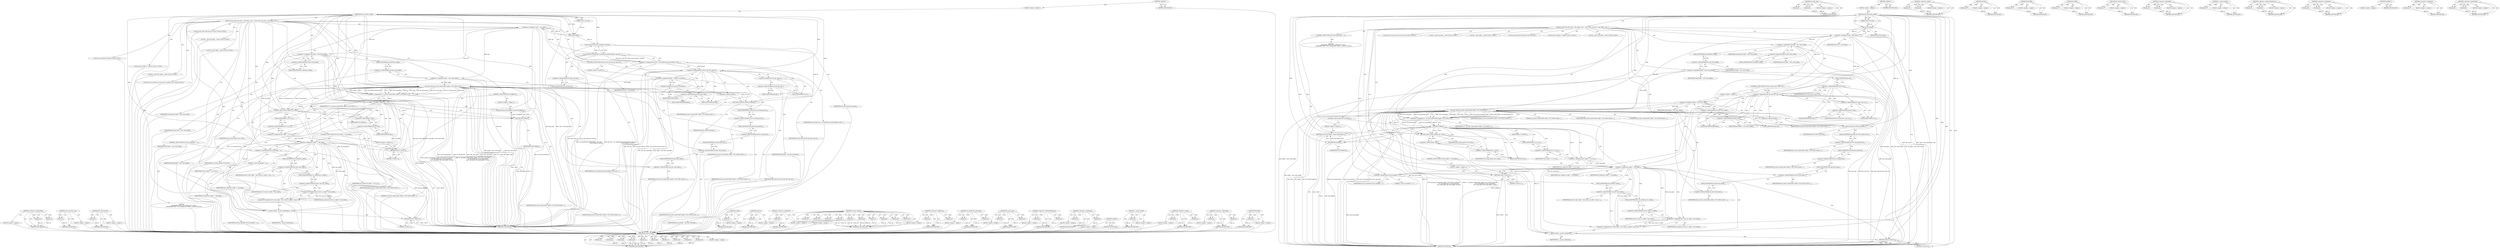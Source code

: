digraph "PTR_ERR" {
vulnerable_163 [label=<(METHOD,ip_route_connect)>];
vulnerable_164 [label=<(PARAM,p1)>];
vulnerable_165 [label=<(PARAM,p2)>];
vulnerable_166 [label=<(PARAM,p3)>];
vulnerable_167 [label=<(PARAM,p4)>];
vulnerable_168 [label=<(PARAM,p5)>];
vulnerable_169 [label=<(PARAM,p6)>];
vulnerable_170 [label=<(PARAM,p7)>];
vulnerable_171 [label=<(PARAM,p8)>];
vulnerable_172 [label=<(PARAM,p9)>];
vulnerable_173 [label=<(PARAM,p10)>];
vulnerable_174 [label=<(BLOCK,&lt;empty&gt;,&lt;empty&gt;)>];
vulnerable_175 [label=<(METHOD_RETURN,ANY)>];
vulnerable_192 [label=<(METHOD,sk_setup_caps)>];
vulnerable_193 [label=<(PARAM,p1)>];
vulnerable_194 [label=<(PARAM,p2)>];
vulnerable_195 [label=<(BLOCK,&lt;empty&gt;,&lt;empty&gt;)>];
vulnerable_196 [label=<(METHOD_RETURN,ANY)>];
vulnerable_6 [label=<(METHOD,&lt;global&gt;)<SUB>1</SUB>>];
vulnerable_7 [label=<(BLOCK,&lt;empty&gt;,&lt;empty&gt;)<SUB>1</SUB>>];
vulnerable_8 [label=<(METHOD,inet_sk_reselect_saddr)<SUB>1</SUB>>];
vulnerable_9 [label=<(PARAM,struct sock *sk)<SUB>1</SUB>>];
vulnerable_10 [label=<(BLOCK,{
	struct inet_sock *inet = inet_sk(sk);
	__be3...,{
	struct inet_sock *inet = inet_sk(sk);
	__be3...)<SUB>2</SUB>>];
vulnerable_11 [label="<(LOCAL,struct inet_sock* inet: inet_sock*)<SUB>3</SUB>>"];
vulnerable_12 [label=<(&lt;operator&gt;.assignment,*inet = inet_sk(sk))<SUB>3</SUB>>];
vulnerable_13 [label=<(IDENTIFIER,inet,*inet = inet_sk(sk))<SUB>3</SUB>>];
vulnerable_14 [label=<(inet_sk,inet_sk(sk))<SUB>3</SUB>>];
vulnerable_15 [label=<(IDENTIFIER,sk,inet_sk(sk))<SUB>3</SUB>>];
vulnerable_16 [label="<(LOCAL,__be32 old_saddr: __be32)<SUB>4</SUB>>"];
vulnerable_17 [label=<(&lt;operator&gt;.assignment,old_saddr = inet-&gt;inet_saddr)<SUB>4</SUB>>];
vulnerable_18 [label=<(IDENTIFIER,old_saddr,old_saddr = inet-&gt;inet_saddr)<SUB>4</SUB>>];
vulnerable_19 [label=<(&lt;operator&gt;.indirectFieldAccess,inet-&gt;inet_saddr)<SUB>4</SUB>>];
vulnerable_20 [label=<(IDENTIFIER,inet,old_saddr = inet-&gt;inet_saddr)<SUB>4</SUB>>];
vulnerable_21 [label=<(FIELD_IDENTIFIER,inet_saddr,inet_saddr)<SUB>4</SUB>>];
vulnerable_22 [label="<(LOCAL,__be32 daddr: __be32)<SUB>5</SUB>>"];
vulnerable_23 [label=<(&lt;operator&gt;.assignment,daddr = inet-&gt;inet_daddr)<SUB>5</SUB>>];
vulnerable_24 [label=<(IDENTIFIER,daddr,daddr = inet-&gt;inet_daddr)<SUB>5</SUB>>];
vulnerable_25 [label=<(&lt;operator&gt;.indirectFieldAccess,inet-&gt;inet_daddr)<SUB>5</SUB>>];
vulnerable_26 [label=<(IDENTIFIER,inet,daddr = inet-&gt;inet_daddr)<SUB>5</SUB>>];
vulnerable_27 [label=<(FIELD_IDENTIFIER,inet_daddr,inet_daddr)<SUB>5</SUB>>];
vulnerable_28 [label="<(LOCAL,struct flowi4 fl4: flowi4)<SUB>6</SUB>>"];
vulnerable_29 [label="<(LOCAL,struct rtable* rt: rtable*)<SUB>7</SUB>>"];
vulnerable_30 [label="<(LOCAL,__be32 new_saddr: __be32)<SUB>8</SUB>>"];
vulnerable_31 [label=<(CONTROL_STRUCTURE,IF,if (inet-&gt;opt &amp;&amp; inet-&gt;opt-&gt;srr))<SUB>10</SUB>>];
vulnerable_32 [label=<(&lt;operator&gt;.logicalAnd,inet-&gt;opt &amp;&amp; inet-&gt;opt-&gt;srr)<SUB>10</SUB>>];
vulnerable_33 [label=<(&lt;operator&gt;.indirectFieldAccess,inet-&gt;opt)<SUB>10</SUB>>];
vulnerable_34 [label=<(IDENTIFIER,inet,inet-&gt;opt &amp;&amp; inet-&gt;opt-&gt;srr)<SUB>10</SUB>>];
vulnerable_35 [label=<(FIELD_IDENTIFIER,opt,opt)<SUB>10</SUB>>];
vulnerable_36 [label=<(&lt;operator&gt;.indirectFieldAccess,inet-&gt;opt-&gt;srr)<SUB>10</SUB>>];
vulnerable_37 [label=<(&lt;operator&gt;.indirectFieldAccess,inet-&gt;opt)<SUB>10</SUB>>];
vulnerable_38 [label=<(IDENTIFIER,inet,inet-&gt;opt &amp;&amp; inet-&gt;opt-&gt;srr)<SUB>10</SUB>>];
vulnerable_39 [label=<(FIELD_IDENTIFIER,opt,opt)<SUB>10</SUB>>];
vulnerable_40 [label=<(FIELD_IDENTIFIER,srr,srr)<SUB>10</SUB>>];
vulnerable_41 [label=<(BLOCK,&lt;empty&gt;,&lt;empty&gt;)<SUB>11</SUB>>];
vulnerable_42 [label=<(&lt;operator&gt;.assignment,daddr = inet-&gt;opt-&gt;faddr)<SUB>11</SUB>>];
vulnerable_43 [label=<(IDENTIFIER,daddr,daddr = inet-&gt;opt-&gt;faddr)<SUB>11</SUB>>];
vulnerable_44 [label=<(&lt;operator&gt;.indirectFieldAccess,inet-&gt;opt-&gt;faddr)<SUB>11</SUB>>];
vulnerable_45 [label=<(&lt;operator&gt;.indirectFieldAccess,inet-&gt;opt)<SUB>11</SUB>>];
vulnerable_46 [label=<(IDENTIFIER,inet,daddr = inet-&gt;opt-&gt;faddr)<SUB>11</SUB>>];
vulnerable_47 [label=<(FIELD_IDENTIFIER,opt,opt)<SUB>11</SUB>>];
vulnerable_48 [label=<(FIELD_IDENTIFIER,faddr,faddr)<SUB>11</SUB>>];
vulnerable_49 [label=<(&lt;operator&gt;.assignment,rt = ip_route_connect(&amp;fl4, daddr, 0, RT_CONN_F...)<SUB>14</SUB>>];
vulnerable_50 [label=<(IDENTIFIER,rt,rt = ip_route_connect(&amp;fl4, daddr, 0, RT_CONN_F...)<SUB>14</SUB>>];
vulnerable_51 [label=<(ip_route_connect,ip_route_connect(&amp;fl4, daddr, 0, RT_CONN_FLAGS(...)<SUB>14</SUB>>];
vulnerable_52 [label=<(&lt;operator&gt;.addressOf,&amp;fl4)<SUB>14</SUB>>];
vulnerable_53 [label=<(IDENTIFIER,fl4,ip_route_connect(&amp;fl4, daddr, 0, RT_CONN_FLAGS(...)<SUB>14</SUB>>];
vulnerable_54 [label=<(IDENTIFIER,daddr,ip_route_connect(&amp;fl4, daddr, 0, RT_CONN_FLAGS(...)<SUB>14</SUB>>];
vulnerable_55 [label=<(LITERAL,0,ip_route_connect(&amp;fl4, daddr, 0, RT_CONN_FLAGS(...)<SUB>14</SUB>>];
vulnerable_56 [label=<(RT_CONN_FLAGS,RT_CONN_FLAGS(sk))<SUB>14</SUB>>];
vulnerable_57 [label=<(IDENTIFIER,sk,RT_CONN_FLAGS(sk))<SUB>14</SUB>>];
vulnerable_58 [label=<(&lt;operator&gt;.indirectFieldAccess,sk-&gt;sk_bound_dev_if)<SUB>15</SUB>>];
vulnerable_59 [label=<(IDENTIFIER,sk,ip_route_connect(&amp;fl4, daddr, 0, RT_CONN_FLAGS(...)<SUB>15</SUB>>];
vulnerable_60 [label=<(FIELD_IDENTIFIER,sk_bound_dev_if,sk_bound_dev_if)<SUB>15</SUB>>];
vulnerable_61 [label=<(&lt;operator&gt;.indirectFieldAccess,sk-&gt;sk_protocol)<SUB>15</SUB>>];
vulnerable_62 [label=<(IDENTIFIER,sk,ip_route_connect(&amp;fl4, daddr, 0, RT_CONN_FLAGS(...)<SUB>15</SUB>>];
vulnerable_63 [label=<(FIELD_IDENTIFIER,sk_protocol,sk_protocol)<SUB>15</SUB>>];
vulnerable_64 [label=<(&lt;operator&gt;.indirectFieldAccess,inet-&gt;inet_sport)<SUB>16</SUB>>];
vulnerable_65 [label=<(IDENTIFIER,inet,ip_route_connect(&amp;fl4, daddr, 0, RT_CONN_FLAGS(...)<SUB>16</SUB>>];
vulnerable_66 [label=<(FIELD_IDENTIFIER,inet_sport,inet_sport)<SUB>16</SUB>>];
vulnerable_67 [label=<(&lt;operator&gt;.indirectFieldAccess,inet-&gt;inet_dport)<SUB>16</SUB>>];
vulnerable_68 [label=<(IDENTIFIER,inet,ip_route_connect(&amp;fl4, daddr, 0, RT_CONN_FLAGS(...)<SUB>16</SUB>>];
vulnerable_69 [label=<(FIELD_IDENTIFIER,inet_dport,inet_dport)<SUB>16</SUB>>];
vulnerable_70 [label=<(IDENTIFIER,sk,ip_route_connect(&amp;fl4, daddr, 0, RT_CONN_FLAGS(...)<SUB>16</SUB>>];
vulnerable_71 [label=<(LITERAL,false,ip_route_connect(&amp;fl4, daddr, 0, RT_CONN_FLAGS(...)<SUB>16</SUB>>];
vulnerable_72 [label=<(CONTROL_STRUCTURE,IF,if (IS_ERR(rt)))<SUB>17</SUB>>];
vulnerable_73 [label=<(IS_ERR,IS_ERR(rt))<SUB>17</SUB>>];
vulnerable_74 [label=<(IDENTIFIER,rt,IS_ERR(rt))<SUB>17</SUB>>];
vulnerable_75 [label=<(BLOCK,&lt;empty&gt;,&lt;empty&gt;)<SUB>18</SUB>>];
vulnerable_76 [label=<(RETURN,return PTR_ERR(rt);,return PTR_ERR(rt);)<SUB>18</SUB>>];
vulnerable_77 [label=<(PTR_ERR,PTR_ERR(rt))<SUB>18</SUB>>];
vulnerable_78 [label=<(IDENTIFIER,rt,PTR_ERR(rt))<SUB>18</SUB>>];
vulnerable_79 [label=<(sk_setup_caps,sk_setup_caps(sk, &amp;rt-&gt;dst))<SUB>20</SUB>>];
vulnerable_80 [label=<(IDENTIFIER,sk,sk_setup_caps(sk, &amp;rt-&gt;dst))<SUB>20</SUB>>];
vulnerable_81 [label=<(&lt;operator&gt;.addressOf,&amp;rt-&gt;dst)<SUB>20</SUB>>];
vulnerable_82 [label=<(&lt;operator&gt;.indirectFieldAccess,rt-&gt;dst)<SUB>20</SUB>>];
vulnerable_83 [label=<(IDENTIFIER,rt,sk_setup_caps(sk, &amp;rt-&gt;dst))<SUB>20</SUB>>];
vulnerable_84 [label=<(FIELD_IDENTIFIER,dst,dst)<SUB>20</SUB>>];
vulnerable_85 [label=<(&lt;operator&gt;.assignment,new_saddr = rt-&gt;rt_src)<SUB>22</SUB>>];
vulnerable_86 [label=<(IDENTIFIER,new_saddr,new_saddr = rt-&gt;rt_src)<SUB>22</SUB>>];
vulnerable_87 [label=<(&lt;operator&gt;.indirectFieldAccess,rt-&gt;rt_src)<SUB>22</SUB>>];
vulnerable_88 [label=<(IDENTIFIER,rt,new_saddr = rt-&gt;rt_src)<SUB>22</SUB>>];
vulnerable_89 [label=<(FIELD_IDENTIFIER,rt_src,rt_src)<SUB>22</SUB>>];
vulnerable_90 [label=<(CONTROL_STRUCTURE,IF,if (new_saddr == old_saddr))<SUB>24</SUB>>];
vulnerable_91 [label=<(&lt;operator&gt;.equals,new_saddr == old_saddr)<SUB>24</SUB>>];
vulnerable_92 [label=<(IDENTIFIER,new_saddr,new_saddr == old_saddr)<SUB>24</SUB>>];
vulnerable_93 [label=<(IDENTIFIER,old_saddr,new_saddr == old_saddr)<SUB>24</SUB>>];
vulnerable_94 [label=<(BLOCK,&lt;empty&gt;,&lt;empty&gt;)<SUB>25</SUB>>];
vulnerable_95 [label=<(RETURN,return 0;,return 0;)<SUB>25</SUB>>];
vulnerable_96 [label=<(LITERAL,0,return 0;)<SUB>25</SUB>>];
vulnerable_97 [label=<(CONTROL_STRUCTURE,IF,if (sysctl_ip_dynaddr &gt; 1))<SUB>27</SUB>>];
vulnerable_98 [label=<(&lt;operator&gt;.greaterThan,sysctl_ip_dynaddr &gt; 1)<SUB>27</SUB>>];
vulnerable_99 [label=<(IDENTIFIER,sysctl_ip_dynaddr,sysctl_ip_dynaddr &gt; 1)<SUB>27</SUB>>];
vulnerable_100 [label=<(LITERAL,1,sysctl_ip_dynaddr &gt; 1)<SUB>27</SUB>>];
vulnerable_101 [label="<(BLOCK,{
		printk(KERN_INFO &quot;%s(): shifting inet-&gt;sadd...,{
		printk(KERN_INFO &quot;%s(): shifting inet-&gt;sadd...)<SUB>27</SUB>>"];
vulnerable_102 [label=<(&lt;operator&gt;.assignment,inet-&gt;inet_saddr = inet-&gt;inet_rcv_saddr = new_s...)<SUB>32</SUB>>];
vulnerable_103 [label=<(&lt;operator&gt;.indirectFieldAccess,inet-&gt;inet_saddr)<SUB>32</SUB>>];
vulnerable_104 [label=<(IDENTIFIER,inet,inet-&gt;inet_saddr = inet-&gt;inet_rcv_saddr = new_s...)<SUB>32</SUB>>];
vulnerable_105 [label=<(FIELD_IDENTIFIER,inet_saddr,inet_saddr)<SUB>32</SUB>>];
vulnerable_106 [label=<(&lt;operator&gt;.assignment,inet-&gt;inet_rcv_saddr = new_saddr)<SUB>32</SUB>>];
vulnerable_107 [label=<(&lt;operator&gt;.indirectFieldAccess,inet-&gt;inet_rcv_saddr)<SUB>32</SUB>>];
vulnerable_108 [label=<(IDENTIFIER,inet,inet-&gt;inet_rcv_saddr = new_saddr)<SUB>32</SUB>>];
vulnerable_109 [label=<(FIELD_IDENTIFIER,inet_rcv_saddr,inet_rcv_saddr)<SUB>32</SUB>>];
vulnerable_110 [label=<(IDENTIFIER,new_saddr,inet-&gt;inet_rcv_saddr = new_saddr)<SUB>32</SUB>>];
vulnerable_111 [label=<(__sk_prot_rehash,__sk_prot_rehash(sk))<SUB>42</SUB>>];
vulnerable_112 [label=<(IDENTIFIER,sk,__sk_prot_rehash(sk))<SUB>42</SUB>>];
vulnerable_113 [label=<(RETURN,return 0;,return 0;)<SUB>43</SUB>>];
vulnerable_114 [label=<(LITERAL,0,return 0;)<SUB>43</SUB>>];
vulnerable_115 [label=<(METHOD_RETURN,int)<SUB>1</SUB>>];
vulnerable_117 [label=<(METHOD_RETURN,ANY)<SUB>1</SUB>>];
vulnerable_197 [label=<(METHOD,&lt;operator&gt;.equals)>];
vulnerable_198 [label=<(PARAM,p1)>];
vulnerable_199 [label=<(PARAM,p2)>];
vulnerable_200 [label=<(BLOCK,&lt;empty&gt;,&lt;empty&gt;)>];
vulnerable_201 [label=<(METHOD_RETURN,ANY)>];
vulnerable_149 [label=<(METHOD,inet_sk)>];
vulnerable_150 [label=<(PARAM,p1)>];
vulnerable_151 [label=<(BLOCK,&lt;empty&gt;,&lt;empty&gt;)>];
vulnerable_152 [label=<(METHOD_RETURN,ANY)>];
vulnerable_188 [label=<(METHOD,PTR_ERR)>];
vulnerable_189 [label=<(PARAM,p1)>];
vulnerable_190 [label=<(BLOCK,&lt;empty&gt;,&lt;empty&gt;)>];
vulnerable_191 [label=<(METHOD_RETURN,ANY)>];
vulnerable_184 [label=<(METHOD,IS_ERR)>];
vulnerable_185 [label=<(PARAM,p1)>];
vulnerable_186 [label=<(BLOCK,&lt;empty&gt;,&lt;empty&gt;)>];
vulnerable_187 [label=<(METHOD_RETURN,ANY)>];
vulnerable_180 [label=<(METHOD,RT_CONN_FLAGS)>];
vulnerable_181 [label=<(PARAM,p1)>];
vulnerable_182 [label=<(BLOCK,&lt;empty&gt;,&lt;empty&gt;)>];
vulnerable_183 [label=<(METHOD_RETURN,ANY)>];
vulnerable_158 [label=<(METHOD,&lt;operator&gt;.logicalAnd)>];
vulnerable_159 [label=<(PARAM,p1)>];
vulnerable_160 [label=<(PARAM,p2)>];
vulnerable_161 [label=<(BLOCK,&lt;empty&gt;,&lt;empty&gt;)>];
vulnerable_162 [label=<(METHOD_RETURN,ANY)>];
vulnerable_207 [label=<(METHOD,__sk_prot_rehash)>];
vulnerable_208 [label=<(PARAM,p1)>];
vulnerable_209 [label=<(BLOCK,&lt;empty&gt;,&lt;empty&gt;)>];
vulnerable_210 [label=<(METHOD_RETURN,ANY)>];
vulnerable_153 [label=<(METHOD,&lt;operator&gt;.indirectFieldAccess)>];
vulnerable_154 [label=<(PARAM,p1)>];
vulnerable_155 [label=<(PARAM,p2)>];
vulnerable_156 [label=<(BLOCK,&lt;empty&gt;,&lt;empty&gt;)>];
vulnerable_157 [label=<(METHOD_RETURN,ANY)>];
vulnerable_144 [label=<(METHOD,&lt;operator&gt;.assignment)>];
vulnerable_145 [label=<(PARAM,p1)>];
vulnerable_146 [label=<(PARAM,p2)>];
vulnerable_147 [label=<(BLOCK,&lt;empty&gt;,&lt;empty&gt;)>];
vulnerable_148 [label=<(METHOD_RETURN,ANY)>];
vulnerable_138 [label=<(METHOD,&lt;global&gt;)<SUB>1</SUB>>];
vulnerable_139 [label=<(BLOCK,&lt;empty&gt;,&lt;empty&gt;)>];
vulnerable_140 [label=<(METHOD_RETURN,ANY)>];
vulnerable_176 [label=<(METHOD,&lt;operator&gt;.addressOf)>];
vulnerable_177 [label=<(PARAM,p1)>];
vulnerable_178 [label=<(BLOCK,&lt;empty&gt;,&lt;empty&gt;)>];
vulnerable_179 [label=<(METHOD_RETURN,ANY)>];
vulnerable_202 [label=<(METHOD,&lt;operator&gt;.greaterThan)>];
vulnerable_203 [label=<(PARAM,p1)>];
vulnerable_204 [label=<(PARAM,p2)>];
vulnerable_205 [label=<(BLOCK,&lt;empty&gt;,&lt;empty&gt;)>];
vulnerable_206 [label=<(METHOD_RETURN,ANY)>];
fixed_225 [label=<(METHOD,&lt;operator&gt;.greaterThan)>];
fixed_226 [label=<(PARAM,p1)>];
fixed_227 [label=<(PARAM,p2)>];
fixed_228 [label=<(BLOCK,&lt;empty&gt;,&lt;empty&gt;)>];
fixed_229 [label=<(METHOD_RETURN,ANY)>];
fixed_172 [label=<(METHOD,sock_owned_by_user)>];
fixed_173 [label=<(PARAM,p1)>];
fixed_174 [label=<(BLOCK,&lt;empty&gt;,&lt;empty&gt;)>];
fixed_175 [label=<(METHOD_RETURN,ANY)>];
fixed_203 [label=<(METHOD,RT_CONN_FLAGS)>];
fixed_204 [label=<(PARAM,p1)>];
fixed_205 [label=<(BLOCK,&lt;empty&gt;,&lt;empty&gt;)>];
fixed_206 [label=<(METHOD_RETURN,ANY)>];
fixed_6 [label=<(METHOD,&lt;global&gt;)<SUB>1</SUB>>];
fixed_7 [label=<(BLOCK,&lt;empty&gt;,&lt;empty&gt;)<SUB>1</SUB>>];
fixed_8 [label=<(METHOD,inet_sk_reselect_saddr)<SUB>1</SUB>>];
fixed_9 [label=<(PARAM,struct sock *sk)<SUB>1</SUB>>];
fixed_10 [label=<(BLOCK,{
	struct inet_sock *inet = inet_sk(sk);
	__be3...,{
	struct inet_sock *inet = inet_sk(sk);
	__be3...)<SUB>2</SUB>>];
fixed_11 [label="<(LOCAL,struct inet_sock* inet: inet_sock*)<SUB>3</SUB>>"];
fixed_12 [label=<(&lt;operator&gt;.assignment,*inet = inet_sk(sk))<SUB>3</SUB>>];
fixed_13 [label=<(IDENTIFIER,inet,*inet = inet_sk(sk))<SUB>3</SUB>>];
fixed_14 [label=<(inet_sk,inet_sk(sk))<SUB>3</SUB>>];
fixed_15 [label=<(IDENTIFIER,sk,inet_sk(sk))<SUB>3</SUB>>];
fixed_16 [label="<(LOCAL,__be32 old_saddr: __be32)<SUB>4</SUB>>"];
fixed_17 [label=<(&lt;operator&gt;.assignment,old_saddr = inet-&gt;inet_saddr)<SUB>4</SUB>>];
fixed_18 [label=<(IDENTIFIER,old_saddr,old_saddr = inet-&gt;inet_saddr)<SUB>4</SUB>>];
fixed_19 [label=<(&lt;operator&gt;.indirectFieldAccess,inet-&gt;inet_saddr)<SUB>4</SUB>>];
fixed_20 [label=<(IDENTIFIER,inet,old_saddr = inet-&gt;inet_saddr)<SUB>4</SUB>>];
fixed_21 [label=<(FIELD_IDENTIFIER,inet_saddr,inet_saddr)<SUB>4</SUB>>];
fixed_22 [label="<(LOCAL,__be32 daddr: __be32)<SUB>5</SUB>>"];
fixed_23 [label=<(&lt;operator&gt;.assignment,daddr = inet-&gt;inet_daddr)<SUB>5</SUB>>];
fixed_24 [label=<(IDENTIFIER,daddr,daddr = inet-&gt;inet_daddr)<SUB>5</SUB>>];
fixed_25 [label=<(&lt;operator&gt;.indirectFieldAccess,inet-&gt;inet_daddr)<SUB>5</SUB>>];
fixed_26 [label=<(IDENTIFIER,inet,daddr = inet-&gt;inet_daddr)<SUB>5</SUB>>];
fixed_27 [label=<(FIELD_IDENTIFIER,inet_daddr,inet_daddr)<SUB>5</SUB>>];
fixed_28 [label="<(LOCAL,struct flowi4 fl4: flowi4)<SUB>6</SUB>>"];
fixed_29 [label="<(LOCAL,struct rtable* rt: rtable*)<SUB>7</SUB>>"];
fixed_30 [label="<(LOCAL,__be32 new_saddr: __be32)<SUB>8</SUB>>"];
fixed_31 [label="<(LOCAL,struct ip_options_rcu* inet_opt: ip_options_rcu*)<SUB>9</SUB>>"];
fixed_32 [label=<(&lt;operator&gt;.assignment,inet_opt = rcu_dereference_protected(inet-&gt;inet...)<SUB>11</SUB>>];
fixed_33 [label=<(IDENTIFIER,inet_opt,inet_opt = rcu_dereference_protected(inet-&gt;inet...)<SUB>11</SUB>>];
fixed_34 [label=<(rcu_dereference_protected,rcu_dereference_protected(inet-&gt;inet_opt,
					...)<SUB>11</SUB>>];
fixed_35 [label=<(&lt;operator&gt;.indirectFieldAccess,inet-&gt;inet_opt)<SUB>11</SUB>>];
fixed_36 [label=<(IDENTIFIER,inet,rcu_dereference_protected(inet-&gt;inet_opt,
					...)<SUB>11</SUB>>];
fixed_37 [label=<(FIELD_IDENTIFIER,inet_opt,inet_opt)<SUB>11</SUB>>];
fixed_38 [label=<(sock_owned_by_user,sock_owned_by_user(sk))<SUB>12</SUB>>];
fixed_39 [label=<(IDENTIFIER,sk,sock_owned_by_user(sk))<SUB>12</SUB>>];
fixed_40 [label=<(CONTROL_STRUCTURE,IF,if (inet_opt &amp;&amp; inet_opt-&gt;opt.srr))<SUB>13</SUB>>];
fixed_41 [label=<(&lt;operator&gt;.logicalAnd,inet_opt &amp;&amp; inet_opt-&gt;opt.srr)<SUB>13</SUB>>];
fixed_42 [label=<(IDENTIFIER,inet_opt,inet_opt &amp;&amp; inet_opt-&gt;opt.srr)<SUB>13</SUB>>];
fixed_43 [label=<(&lt;operator&gt;.fieldAccess,inet_opt-&gt;opt.srr)<SUB>13</SUB>>];
fixed_44 [label=<(&lt;operator&gt;.indirectFieldAccess,inet_opt-&gt;opt)<SUB>13</SUB>>];
fixed_45 [label=<(IDENTIFIER,inet_opt,inet_opt &amp;&amp; inet_opt-&gt;opt.srr)<SUB>13</SUB>>];
fixed_46 [label=<(FIELD_IDENTIFIER,opt,opt)<SUB>13</SUB>>];
fixed_47 [label=<(FIELD_IDENTIFIER,srr,srr)<SUB>13</SUB>>];
fixed_48 [label=<(BLOCK,&lt;empty&gt;,&lt;empty&gt;)<SUB>14</SUB>>];
fixed_49 [label=<(&lt;operator&gt;.assignment,daddr = inet_opt-&gt;opt.faddr)<SUB>14</SUB>>];
fixed_50 [label=<(IDENTIFIER,daddr,daddr = inet_opt-&gt;opt.faddr)<SUB>14</SUB>>];
fixed_51 [label=<(&lt;operator&gt;.fieldAccess,inet_opt-&gt;opt.faddr)<SUB>14</SUB>>];
fixed_52 [label=<(&lt;operator&gt;.indirectFieldAccess,inet_opt-&gt;opt)<SUB>14</SUB>>];
fixed_53 [label=<(IDENTIFIER,inet_opt,daddr = inet_opt-&gt;opt.faddr)<SUB>14</SUB>>];
fixed_54 [label=<(FIELD_IDENTIFIER,opt,opt)<SUB>14</SUB>>];
fixed_55 [label=<(FIELD_IDENTIFIER,faddr,faddr)<SUB>14</SUB>>];
fixed_56 [label=<(&lt;operator&gt;.assignment,rt = ip_route_connect(&amp;fl4, daddr, 0, RT_CONN_F...)<SUB>17</SUB>>];
fixed_57 [label=<(IDENTIFIER,rt,rt = ip_route_connect(&amp;fl4, daddr, 0, RT_CONN_F...)<SUB>17</SUB>>];
fixed_58 [label=<(ip_route_connect,ip_route_connect(&amp;fl4, daddr, 0, RT_CONN_FLAGS(...)<SUB>17</SUB>>];
fixed_59 [label=<(&lt;operator&gt;.addressOf,&amp;fl4)<SUB>17</SUB>>];
fixed_60 [label=<(IDENTIFIER,fl4,ip_route_connect(&amp;fl4, daddr, 0, RT_CONN_FLAGS(...)<SUB>17</SUB>>];
fixed_61 [label=<(IDENTIFIER,daddr,ip_route_connect(&amp;fl4, daddr, 0, RT_CONN_FLAGS(...)<SUB>17</SUB>>];
fixed_62 [label=<(LITERAL,0,ip_route_connect(&amp;fl4, daddr, 0, RT_CONN_FLAGS(...)<SUB>17</SUB>>];
fixed_63 [label=<(RT_CONN_FLAGS,RT_CONN_FLAGS(sk))<SUB>17</SUB>>];
fixed_64 [label=<(IDENTIFIER,sk,RT_CONN_FLAGS(sk))<SUB>17</SUB>>];
fixed_65 [label=<(&lt;operator&gt;.indirectFieldAccess,sk-&gt;sk_bound_dev_if)<SUB>18</SUB>>];
fixed_66 [label=<(IDENTIFIER,sk,ip_route_connect(&amp;fl4, daddr, 0, RT_CONN_FLAGS(...)<SUB>18</SUB>>];
fixed_67 [label=<(FIELD_IDENTIFIER,sk_bound_dev_if,sk_bound_dev_if)<SUB>18</SUB>>];
fixed_68 [label=<(&lt;operator&gt;.indirectFieldAccess,sk-&gt;sk_protocol)<SUB>18</SUB>>];
fixed_69 [label=<(IDENTIFIER,sk,ip_route_connect(&amp;fl4, daddr, 0, RT_CONN_FLAGS(...)<SUB>18</SUB>>];
fixed_70 [label=<(FIELD_IDENTIFIER,sk_protocol,sk_protocol)<SUB>18</SUB>>];
fixed_71 [label=<(&lt;operator&gt;.indirectFieldAccess,inet-&gt;inet_sport)<SUB>19</SUB>>];
fixed_72 [label=<(IDENTIFIER,inet,ip_route_connect(&amp;fl4, daddr, 0, RT_CONN_FLAGS(...)<SUB>19</SUB>>];
fixed_73 [label=<(FIELD_IDENTIFIER,inet_sport,inet_sport)<SUB>19</SUB>>];
fixed_74 [label=<(&lt;operator&gt;.indirectFieldAccess,inet-&gt;inet_dport)<SUB>19</SUB>>];
fixed_75 [label=<(IDENTIFIER,inet,ip_route_connect(&amp;fl4, daddr, 0, RT_CONN_FLAGS(...)<SUB>19</SUB>>];
fixed_76 [label=<(FIELD_IDENTIFIER,inet_dport,inet_dport)<SUB>19</SUB>>];
fixed_77 [label=<(IDENTIFIER,sk,ip_route_connect(&amp;fl4, daddr, 0, RT_CONN_FLAGS(...)<SUB>19</SUB>>];
fixed_78 [label=<(LITERAL,false,ip_route_connect(&amp;fl4, daddr, 0, RT_CONN_FLAGS(...)<SUB>19</SUB>>];
fixed_79 [label=<(CONTROL_STRUCTURE,IF,if (IS_ERR(rt)))<SUB>20</SUB>>];
fixed_80 [label=<(IS_ERR,IS_ERR(rt))<SUB>20</SUB>>];
fixed_81 [label=<(IDENTIFIER,rt,IS_ERR(rt))<SUB>20</SUB>>];
fixed_82 [label=<(BLOCK,&lt;empty&gt;,&lt;empty&gt;)<SUB>21</SUB>>];
fixed_83 [label=<(RETURN,return PTR_ERR(rt);,return PTR_ERR(rt);)<SUB>21</SUB>>];
fixed_84 [label=<(PTR_ERR,PTR_ERR(rt))<SUB>21</SUB>>];
fixed_85 [label=<(IDENTIFIER,rt,PTR_ERR(rt))<SUB>21</SUB>>];
fixed_86 [label=<(sk_setup_caps,sk_setup_caps(sk, &amp;rt-&gt;dst))<SUB>23</SUB>>];
fixed_87 [label=<(IDENTIFIER,sk,sk_setup_caps(sk, &amp;rt-&gt;dst))<SUB>23</SUB>>];
fixed_88 [label=<(&lt;operator&gt;.addressOf,&amp;rt-&gt;dst)<SUB>23</SUB>>];
fixed_89 [label=<(&lt;operator&gt;.indirectFieldAccess,rt-&gt;dst)<SUB>23</SUB>>];
fixed_90 [label=<(IDENTIFIER,rt,sk_setup_caps(sk, &amp;rt-&gt;dst))<SUB>23</SUB>>];
fixed_91 [label=<(FIELD_IDENTIFIER,dst,dst)<SUB>23</SUB>>];
fixed_92 [label=<(&lt;operator&gt;.assignment,new_saddr = rt-&gt;rt_src)<SUB>25</SUB>>];
fixed_93 [label=<(IDENTIFIER,new_saddr,new_saddr = rt-&gt;rt_src)<SUB>25</SUB>>];
fixed_94 [label=<(&lt;operator&gt;.indirectFieldAccess,rt-&gt;rt_src)<SUB>25</SUB>>];
fixed_95 [label=<(IDENTIFIER,rt,new_saddr = rt-&gt;rt_src)<SUB>25</SUB>>];
fixed_96 [label=<(FIELD_IDENTIFIER,rt_src,rt_src)<SUB>25</SUB>>];
fixed_97 [label=<(CONTROL_STRUCTURE,IF,if (new_saddr == old_saddr))<SUB>27</SUB>>];
fixed_98 [label=<(&lt;operator&gt;.equals,new_saddr == old_saddr)<SUB>27</SUB>>];
fixed_99 [label=<(IDENTIFIER,new_saddr,new_saddr == old_saddr)<SUB>27</SUB>>];
fixed_100 [label=<(IDENTIFIER,old_saddr,new_saddr == old_saddr)<SUB>27</SUB>>];
fixed_101 [label=<(BLOCK,&lt;empty&gt;,&lt;empty&gt;)<SUB>28</SUB>>];
fixed_102 [label=<(RETURN,return 0;,return 0;)<SUB>28</SUB>>];
fixed_103 [label=<(LITERAL,0,return 0;)<SUB>28</SUB>>];
fixed_104 [label=<(CONTROL_STRUCTURE,IF,if (sysctl_ip_dynaddr &gt; 1))<SUB>30</SUB>>];
fixed_105 [label=<(&lt;operator&gt;.greaterThan,sysctl_ip_dynaddr &gt; 1)<SUB>30</SUB>>];
fixed_106 [label=<(IDENTIFIER,sysctl_ip_dynaddr,sysctl_ip_dynaddr &gt; 1)<SUB>30</SUB>>];
fixed_107 [label=<(LITERAL,1,sysctl_ip_dynaddr &gt; 1)<SUB>30</SUB>>];
fixed_108 [label="<(BLOCK,{
		printk(KERN_INFO &quot;%s(): shifting inet-&gt;sadd...,{
		printk(KERN_INFO &quot;%s(): shifting inet-&gt;sadd...)<SUB>30</SUB>>"];
fixed_109 [label=<(&lt;operator&gt;.assignment,inet-&gt;inet_saddr = inet-&gt;inet_rcv_saddr = new_s...)<SUB>35</SUB>>];
fixed_110 [label=<(&lt;operator&gt;.indirectFieldAccess,inet-&gt;inet_saddr)<SUB>35</SUB>>];
fixed_111 [label=<(IDENTIFIER,inet,inet-&gt;inet_saddr = inet-&gt;inet_rcv_saddr = new_s...)<SUB>35</SUB>>];
fixed_112 [label=<(FIELD_IDENTIFIER,inet_saddr,inet_saddr)<SUB>35</SUB>>];
fixed_113 [label=<(&lt;operator&gt;.assignment,inet-&gt;inet_rcv_saddr = new_saddr)<SUB>35</SUB>>];
fixed_114 [label=<(&lt;operator&gt;.indirectFieldAccess,inet-&gt;inet_rcv_saddr)<SUB>35</SUB>>];
fixed_115 [label=<(IDENTIFIER,inet,inet-&gt;inet_rcv_saddr = new_saddr)<SUB>35</SUB>>];
fixed_116 [label=<(FIELD_IDENTIFIER,inet_rcv_saddr,inet_rcv_saddr)<SUB>35</SUB>>];
fixed_117 [label=<(IDENTIFIER,new_saddr,inet-&gt;inet_rcv_saddr = new_saddr)<SUB>35</SUB>>];
fixed_118 [label=<(__sk_prot_rehash,__sk_prot_rehash(sk))<SUB>45</SUB>>];
fixed_119 [label=<(IDENTIFIER,sk,__sk_prot_rehash(sk))<SUB>45</SUB>>];
fixed_120 [label=<(RETURN,return 0;,return 0;)<SUB>46</SUB>>];
fixed_121 [label=<(LITERAL,0,return 0;)<SUB>46</SUB>>];
fixed_122 [label=<(METHOD_RETURN,int)<SUB>1</SUB>>];
fixed_124 [label=<(METHOD_RETURN,ANY)<SUB>1</SUB>>];
fixed_207 [label=<(METHOD,IS_ERR)>];
fixed_208 [label=<(PARAM,p1)>];
fixed_209 [label=<(BLOCK,&lt;empty&gt;,&lt;empty&gt;)>];
fixed_210 [label=<(METHOD_RETURN,ANY)>];
fixed_158 [label=<(METHOD,inet_sk)>];
fixed_159 [label=<(PARAM,p1)>];
fixed_160 [label=<(BLOCK,&lt;empty&gt;,&lt;empty&gt;)>];
fixed_161 [label=<(METHOD_RETURN,ANY)>];
fixed_199 [label=<(METHOD,&lt;operator&gt;.addressOf)>];
fixed_200 [label=<(PARAM,p1)>];
fixed_201 [label=<(BLOCK,&lt;empty&gt;,&lt;empty&gt;)>];
fixed_202 [label=<(METHOD_RETURN,ANY)>];
fixed_186 [label=<(METHOD,ip_route_connect)>];
fixed_187 [label=<(PARAM,p1)>];
fixed_188 [label=<(PARAM,p2)>];
fixed_189 [label=<(PARAM,p3)>];
fixed_190 [label=<(PARAM,p4)>];
fixed_191 [label=<(PARAM,p5)>];
fixed_192 [label=<(PARAM,p6)>];
fixed_193 [label=<(PARAM,p7)>];
fixed_194 [label=<(PARAM,p8)>];
fixed_195 [label=<(PARAM,p9)>];
fixed_196 [label=<(PARAM,p10)>];
fixed_197 [label=<(BLOCK,&lt;empty&gt;,&lt;empty&gt;)>];
fixed_198 [label=<(METHOD_RETURN,ANY)>];
fixed_181 [label=<(METHOD,&lt;operator&gt;.fieldAccess)>];
fixed_182 [label=<(PARAM,p1)>];
fixed_183 [label=<(PARAM,p2)>];
fixed_184 [label=<(BLOCK,&lt;empty&gt;,&lt;empty&gt;)>];
fixed_185 [label=<(METHOD_RETURN,ANY)>];
fixed_167 [label=<(METHOD,rcu_dereference_protected)>];
fixed_168 [label=<(PARAM,p1)>];
fixed_169 [label=<(PARAM,p2)>];
fixed_170 [label=<(BLOCK,&lt;empty&gt;,&lt;empty&gt;)>];
fixed_171 [label=<(METHOD_RETURN,ANY)>];
fixed_215 [label=<(METHOD,sk_setup_caps)>];
fixed_216 [label=<(PARAM,p1)>];
fixed_217 [label=<(PARAM,p2)>];
fixed_218 [label=<(BLOCK,&lt;empty&gt;,&lt;empty&gt;)>];
fixed_219 [label=<(METHOD_RETURN,ANY)>];
fixed_162 [label=<(METHOD,&lt;operator&gt;.indirectFieldAccess)>];
fixed_163 [label=<(PARAM,p1)>];
fixed_164 [label=<(PARAM,p2)>];
fixed_165 [label=<(BLOCK,&lt;empty&gt;,&lt;empty&gt;)>];
fixed_166 [label=<(METHOD_RETURN,ANY)>];
fixed_153 [label=<(METHOD,&lt;operator&gt;.assignment)>];
fixed_154 [label=<(PARAM,p1)>];
fixed_155 [label=<(PARAM,p2)>];
fixed_156 [label=<(BLOCK,&lt;empty&gt;,&lt;empty&gt;)>];
fixed_157 [label=<(METHOD_RETURN,ANY)>];
fixed_147 [label=<(METHOD,&lt;global&gt;)<SUB>1</SUB>>];
fixed_148 [label=<(BLOCK,&lt;empty&gt;,&lt;empty&gt;)>];
fixed_149 [label=<(METHOD_RETURN,ANY)>];
fixed_230 [label=<(METHOD,__sk_prot_rehash)>];
fixed_231 [label=<(PARAM,p1)>];
fixed_232 [label=<(BLOCK,&lt;empty&gt;,&lt;empty&gt;)>];
fixed_233 [label=<(METHOD_RETURN,ANY)>];
fixed_220 [label=<(METHOD,&lt;operator&gt;.equals)>];
fixed_221 [label=<(PARAM,p1)>];
fixed_222 [label=<(PARAM,p2)>];
fixed_223 [label=<(BLOCK,&lt;empty&gt;,&lt;empty&gt;)>];
fixed_224 [label=<(METHOD_RETURN,ANY)>];
fixed_176 [label=<(METHOD,&lt;operator&gt;.logicalAnd)>];
fixed_177 [label=<(PARAM,p1)>];
fixed_178 [label=<(PARAM,p2)>];
fixed_179 [label=<(BLOCK,&lt;empty&gt;,&lt;empty&gt;)>];
fixed_180 [label=<(METHOD_RETURN,ANY)>];
fixed_211 [label=<(METHOD,PTR_ERR)>];
fixed_212 [label=<(PARAM,p1)>];
fixed_213 [label=<(BLOCK,&lt;empty&gt;,&lt;empty&gt;)>];
fixed_214 [label=<(METHOD_RETURN,ANY)>];
vulnerable_163 -> vulnerable_164  [key=0, label="AST: "];
vulnerable_163 -> vulnerable_164  [key=1, label="DDG: "];
vulnerable_163 -> vulnerable_174  [key=0, label="AST: "];
vulnerable_163 -> vulnerable_165  [key=0, label="AST: "];
vulnerable_163 -> vulnerable_165  [key=1, label="DDG: "];
vulnerable_163 -> vulnerable_175  [key=0, label="AST: "];
vulnerable_163 -> vulnerable_175  [key=1, label="CFG: "];
vulnerable_163 -> vulnerable_166  [key=0, label="AST: "];
vulnerable_163 -> vulnerable_166  [key=1, label="DDG: "];
vulnerable_163 -> vulnerable_167  [key=0, label="AST: "];
vulnerable_163 -> vulnerable_167  [key=1, label="DDG: "];
vulnerable_163 -> vulnerable_168  [key=0, label="AST: "];
vulnerable_163 -> vulnerable_168  [key=1, label="DDG: "];
vulnerable_163 -> vulnerable_169  [key=0, label="AST: "];
vulnerable_163 -> vulnerable_169  [key=1, label="DDG: "];
vulnerable_163 -> vulnerable_170  [key=0, label="AST: "];
vulnerable_163 -> vulnerable_170  [key=1, label="DDG: "];
vulnerable_163 -> vulnerable_171  [key=0, label="AST: "];
vulnerable_163 -> vulnerable_171  [key=1, label="DDG: "];
vulnerable_163 -> vulnerable_172  [key=0, label="AST: "];
vulnerable_163 -> vulnerable_172  [key=1, label="DDG: "];
vulnerable_163 -> vulnerable_173  [key=0, label="AST: "];
vulnerable_163 -> vulnerable_173  [key=1, label="DDG: "];
vulnerable_164 -> vulnerable_175  [key=0, label="DDG: p1"];
vulnerable_165 -> vulnerable_175  [key=0, label="DDG: p2"];
vulnerable_166 -> vulnerable_175  [key=0, label="DDG: p3"];
vulnerable_167 -> vulnerable_175  [key=0, label="DDG: p4"];
vulnerable_168 -> vulnerable_175  [key=0, label="DDG: p5"];
vulnerable_169 -> vulnerable_175  [key=0, label="DDG: p6"];
vulnerable_170 -> vulnerable_175  [key=0, label="DDG: p7"];
vulnerable_171 -> vulnerable_175  [key=0, label="DDG: p8"];
vulnerable_172 -> vulnerable_175  [key=0, label="DDG: p9"];
vulnerable_173 -> vulnerable_175  [key=0, label="DDG: p10"];
vulnerable_192 -> vulnerable_193  [key=0, label="AST: "];
vulnerable_192 -> vulnerable_193  [key=1, label="DDG: "];
vulnerable_192 -> vulnerable_195  [key=0, label="AST: "];
vulnerable_192 -> vulnerable_194  [key=0, label="AST: "];
vulnerable_192 -> vulnerable_194  [key=1, label="DDG: "];
vulnerable_192 -> vulnerable_196  [key=0, label="AST: "];
vulnerable_192 -> vulnerable_196  [key=1, label="CFG: "];
vulnerable_193 -> vulnerable_196  [key=0, label="DDG: p1"];
vulnerable_194 -> vulnerable_196  [key=0, label="DDG: p2"];
vulnerable_6 -> vulnerable_7  [key=0, label="AST: "];
vulnerable_6 -> vulnerable_117  [key=0, label="AST: "];
vulnerable_6 -> vulnerable_117  [key=1, label="CFG: "];
vulnerable_7 -> vulnerable_8  [key=0, label="AST: "];
vulnerable_8 -> vulnerable_9  [key=0, label="AST: "];
vulnerable_8 -> vulnerable_9  [key=1, label="DDG: "];
vulnerable_8 -> vulnerable_10  [key=0, label="AST: "];
vulnerable_8 -> vulnerable_115  [key=0, label="AST: "];
vulnerable_8 -> vulnerable_14  [key=0, label="CFG: "];
vulnerable_8 -> vulnerable_14  [key=1, label="DDG: "];
vulnerable_8 -> vulnerable_102  [key=0, label="DDG: "];
vulnerable_8 -> vulnerable_113  [key=0, label="DDG: "];
vulnerable_8 -> vulnerable_79  [key=0, label="DDG: "];
vulnerable_8 -> vulnerable_111  [key=0, label="DDG: "];
vulnerable_8 -> vulnerable_114  [key=0, label="DDG: "];
vulnerable_8 -> vulnerable_51  [key=0, label="DDG: "];
vulnerable_8 -> vulnerable_73  [key=0, label="DDG: "];
vulnerable_8 -> vulnerable_91  [key=0, label="DDG: "];
vulnerable_8 -> vulnerable_95  [key=0, label="DDG: "];
vulnerable_8 -> vulnerable_98  [key=0, label="DDG: "];
vulnerable_8 -> vulnerable_106  [key=0, label="DDG: "];
vulnerable_8 -> vulnerable_56  [key=0, label="DDG: "];
vulnerable_8 -> vulnerable_96  [key=0, label="DDG: "];
vulnerable_8 -> vulnerable_77  [key=0, label="DDG: "];
vulnerable_9 -> vulnerable_14  [key=0, label="DDG: sk"];
vulnerable_10 -> vulnerable_11  [key=0, label="AST: "];
vulnerable_10 -> vulnerable_12  [key=0, label="AST: "];
vulnerable_10 -> vulnerable_16  [key=0, label="AST: "];
vulnerable_10 -> vulnerable_17  [key=0, label="AST: "];
vulnerable_10 -> vulnerable_22  [key=0, label="AST: "];
vulnerable_10 -> vulnerable_23  [key=0, label="AST: "];
vulnerable_10 -> vulnerable_28  [key=0, label="AST: "];
vulnerable_10 -> vulnerable_29  [key=0, label="AST: "];
vulnerable_10 -> vulnerable_30  [key=0, label="AST: "];
vulnerable_10 -> vulnerable_31  [key=0, label="AST: "];
vulnerable_10 -> vulnerable_49  [key=0, label="AST: "];
vulnerable_10 -> vulnerable_72  [key=0, label="AST: "];
vulnerable_10 -> vulnerable_79  [key=0, label="AST: "];
vulnerable_10 -> vulnerable_85  [key=0, label="AST: "];
vulnerable_10 -> vulnerable_90  [key=0, label="AST: "];
vulnerable_10 -> vulnerable_97  [key=0, label="AST: "];
vulnerable_10 -> vulnerable_102  [key=0, label="AST: "];
vulnerable_10 -> vulnerable_111  [key=0, label="AST: "];
vulnerable_10 -> vulnerable_113  [key=0, label="AST: "];
vulnerable_12 -> vulnerable_13  [key=0, label="AST: "];
vulnerable_12 -> vulnerable_14  [key=0, label="AST: "];
vulnerable_12 -> vulnerable_21  [key=0, label="CFG: "];
vulnerable_12 -> vulnerable_115  [key=0, label="DDG: inet"];
vulnerable_12 -> vulnerable_115  [key=1, label="DDG: inet_sk(sk)"];
vulnerable_12 -> vulnerable_115  [key=2, label="DDG: *inet = inet_sk(sk)"];
vulnerable_12 -> vulnerable_17  [key=0, label="DDG: inet"];
vulnerable_12 -> vulnerable_23  [key=0, label="DDG: inet"];
vulnerable_12 -> vulnerable_32  [key=0, label="DDG: inet"];
vulnerable_12 -> vulnerable_51  [key=0, label="DDG: inet"];
vulnerable_14 -> vulnerable_15  [key=0, label="AST: "];
vulnerable_14 -> vulnerable_12  [key=0, label="CFG: "];
vulnerable_14 -> vulnerable_12  [key=1, label="DDG: sk"];
vulnerable_14 -> vulnerable_56  [key=0, label="DDG: sk"];
vulnerable_17 -> vulnerable_18  [key=0, label="AST: "];
vulnerable_17 -> vulnerable_19  [key=0, label="AST: "];
vulnerable_17 -> vulnerable_27  [key=0, label="CFG: "];
vulnerable_17 -> vulnerable_115  [key=0, label="DDG: old_saddr"];
vulnerable_17 -> vulnerable_115  [key=1, label="DDG: inet-&gt;inet_saddr"];
vulnerable_17 -> vulnerable_115  [key=2, label="DDG: old_saddr = inet-&gt;inet_saddr"];
vulnerable_17 -> vulnerable_91  [key=0, label="DDG: old_saddr"];
vulnerable_19 -> vulnerable_20  [key=0, label="AST: "];
vulnerable_19 -> vulnerable_21  [key=0, label="AST: "];
vulnerable_19 -> vulnerable_17  [key=0, label="CFG: "];
vulnerable_21 -> vulnerable_19  [key=0, label="CFG: "];
vulnerable_23 -> vulnerable_24  [key=0, label="AST: "];
vulnerable_23 -> vulnerable_25  [key=0, label="AST: "];
vulnerable_23 -> vulnerable_35  [key=0, label="CFG: "];
vulnerable_23 -> vulnerable_115  [key=0, label="DDG: inet-&gt;inet_daddr"];
vulnerable_23 -> vulnerable_115  [key=1, label="DDG: daddr = inet-&gt;inet_daddr"];
vulnerable_23 -> vulnerable_51  [key=0, label="DDG: daddr"];
vulnerable_25 -> vulnerable_26  [key=0, label="AST: "];
vulnerable_25 -> vulnerable_27  [key=0, label="AST: "];
vulnerable_25 -> vulnerable_23  [key=0, label="CFG: "];
vulnerable_27 -> vulnerable_25  [key=0, label="CFG: "];
vulnerable_31 -> vulnerable_32  [key=0, label="AST: "];
vulnerable_31 -> vulnerable_41  [key=0, label="AST: "];
vulnerable_32 -> vulnerable_33  [key=0, label="AST: "];
vulnerable_32 -> vulnerable_36  [key=0, label="AST: "];
vulnerable_32 -> vulnerable_47  [key=0, label="CFG: "];
vulnerable_32 -> vulnerable_47  [key=1, label="CDG: "];
vulnerable_32 -> vulnerable_52  [key=0, label="CFG: "];
vulnerable_32 -> vulnerable_115  [key=0, label="DDG: inet-&gt;opt"];
vulnerable_32 -> vulnerable_115  [key=1, label="DDG: inet-&gt;opt-&gt;srr"];
vulnerable_32 -> vulnerable_115  [key=2, label="DDG: inet-&gt;opt &amp;&amp; inet-&gt;opt-&gt;srr"];
vulnerable_32 -> vulnerable_48  [key=0, label="CDG: "];
vulnerable_32 -> vulnerable_42  [key=0, label="CDG: "];
vulnerable_32 -> vulnerable_45  [key=0, label="CDG: "];
vulnerable_32 -> vulnerable_44  [key=0, label="CDG: "];
vulnerable_33 -> vulnerable_34  [key=0, label="AST: "];
vulnerable_33 -> vulnerable_35  [key=0, label="AST: "];
vulnerable_33 -> vulnerable_32  [key=0, label="CFG: "];
vulnerable_33 -> vulnerable_39  [key=0, label="CFG: "];
vulnerable_33 -> vulnerable_39  [key=1, label="CDG: "];
vulnerable_33 -> vulnerable_36  [key=0, label="CDG: "];
vulnerable_33 -> vulnerable_37  [key=0, label="CDG: "];
vulnerable_33 -> vulnerable_40  [key=0, label="CDG: "];
vulnerable_35 -> vulnerable_33  [key=0, label="CFG: "];
vulnerable_36 -> vulnerable_37  [key=0, label="AST: "];
vulnerable_36 -> vulnerable_40  [key=0, label="AST: "];
vulnerable_36 -> vulnerable_32  [key=0, label="CFG: "];
vulnerable_37 -> vulnerable_38  [key=0, label="AST: "];
vulnerable_37 -> vulnerable_39  [key=0, label="AST: "];
vulnerable_37 -> vulnerable_40  [key=0, label="CFG: "];
vulnerable_39 -> vulnerable_37  [key=0, label="CFG: "];
vulnerable_40 -> vulnerable_36  [key=0, label="CFG: "];
vulnerable_41 -> vulnerable_42  [key=0, label="AST: "];
vulnerable_42 -> vulnerable_43  [key=0, label="AST: "];
vulnerable_42 -> vulnerable_44  [key=0, label="AST: "];
vulnerable_42 -> vulnerable_52  [key=0, label="CFG: "];
vulnerable_42 -> vulnerable_115  [key=0, label="DDG: inet-&gt;opt-&gt;faddr"];
vulnerable_42 -> vulnerable_115  [key=1, label="DDG: daddr = inet-&gt;opt-&gt;faddr"];
vulnerable_42 -> vulnerable_51  [key=0, label="DDG: daddr"];
vulnerable_44 -> vulnerable_45  [key=0, label="AST: "];
vulnerable_44 -> vulnerable_48  [key=0, label="AST: "];
vulnerable_44 -> vulnerable_42  [key=0, label="CFG: "];
vulnerable_45 -> vulnerable_46  [key=0, label="AST: "];
vulnerable_45 -> vulnerable_47  [key=0, label="AST: "];
vulnerable_45 -> vulnerable_48  [key=0, label="CFG: "];
vulnerable_47 -> vulnerable_45  [key=0, label="CFG: "];
vulnerable_48 -> vulnerable_44  [key=0, label="CFG: "];
vulnerable_49 -> vulnerable_50  [key=0, label="AST: "];
vulnerable_49 -> vulnerable_51  [key=0, label="AST: "];
vulnerable_49 -> vulnerable_73  [key=0, label="CFG: "];
vulnerable_49 -> vulnerable_73  [key=1, label="DDG: rt"];
vulnerable_49 -> vulnerable_115  [key=0, label="DDG: ip_route_connect(&amp;fl4, daddr, 0, RT_CONN_FLAGS(sk),
			      sk-&gt;sk_bound_dev_if, sk-&gt;sk_protocol,
			      inet-&gt;inet_sport, inet-&gt;inet_dport, sk, false)"];
vulnerable_49 -> vulnerable_115  [key=1, label="DDG: rt = ip_route_connect(&amp;fl4, daddr, 0, RT_CONN_FLAGS(sk),
			      sk-&gt;sk_bound_dev_if, sk-&gt;sk_protocol,
			      inet-&gt;inet_sport, inet-&gt;inet_dport, sk, false)"];
vulnerable_51 -> vulnerable_52  [key=0, label="AST: "];
vulnerable_51 -> vulnerable_54  [key=0, label="AST: "];
vulnerable_51 -> vulnerable_55  [key=0, label="AST: "];
vulnerable_51 -> vulnerable_56  [key=0, label="AST: "];
vulnerable_51 -> vulnerable_58  [key=0, label="AST: "];
vulnerable_51 -> vulnerable_61  [key=0, label="AST: "];
vulnerable_51 -> vulnerable_64  [key=0, label="AST: "];
vulnerable_51 -> vulnerable_67  [key=0, label="AST: "];
vulnerable_51 -> vulnerable_70  [key=0, label="AST: "];
vulnerable_51 -> vulnerable_71  [key=0, label="AST: "];
vulnerable_51 -> vulnerable_49  [key=0, label="CFG: "];
vulnerable_51 -> vulnerable_49  [key=1, label="DDG: inet-&gt;inet_dport"];
vulnerable_51 -> vulnerable_49  [key=2, label="DDG: daddr"];
vulnerable_51 -> vulnerable_49  [key=3, label="DDG: &amp;fl4"];
vulnerable_51 -> vulnerable_49  [key=4, label="DDG: 0"];
vulnerable_51 -> vulnerable_49  [key=5, label="DDG: RT_CONN_FLAGS(sk)"];
vulnerable_51 -> vulnerable_49  [key=6, label="DDG: sk"];
vulnerable_51 -> vulnerable_49  [key=7, label="DDG: false"];
vulnerable_51 -> vulnerable_49  [key=8, label="DDG: sk-&gt;sk_bound_dev_if"];
vulnerable_51 -> vulnerable_49  [key=9, label="DDG: inet-&gt;inet_sport"];
vulnerable_51 -> vulnerable_49  [key=10, label="DDG: sk-&gt;sk_protocol"];
vulnerable_51 -> vulnerable_115  [key=0, label="DDG: &amp;fl4"];
vulnerable_51 -> vulnerable_115  [key=1, label="DDG: daddr"];
vulnerable_51 -> vulnerable_115  [key=2, label="DDG: RT_CONN_FLAGS(sk)"];
vulnerable_51 -> vulnerable_115  [key=3, label="DDG: sk-&gt;sk_bound_dev_if"];
vulnerable_51 -> vulnerable_115  [key=4, label="DDG: sk-&gt;sk_protocol"];
vulnerable_51 -> vulnerable_115  [key=5, label="DDG: inet-&gt;inet_sport"];
vulnerable_51 -> vulnerable_115  [key=6, label="DDG: inet-&gt;inet_dport"];
vulnerable_51 -> vulnerable_115  [key=7, label="DDG: sk"];
vulnerable_51 -> vulnerable_79  [key=0, label="DDG: sk-&gt;sk_bound_dev_if"];
vulnerable_51 -> vulnerable_79  [key=1, label="DDG: sk-&gt;sk_protocol"];
vulnerable_51 -> vulnerable_79  [key=2, label="DDG: sk"];
vulnerable_51 -> vulnerable_111  [key=0, label="DDG: sk-&gt;sk_bound_dev_if"];
vulnerable_51 -> vulnerable_111  [key=1, label="DDG: sk-&gt;sk_protocol"];
vulnerable_52 -> vulnerable_53  [key=0, label="AST: "];
vulnerable_52 -> vulnerable_56  [key=0, label="CFG: "];
vulnerable_56 -> vulnerable_57  [key=0, label="AST: "];
vulnerable_56 -> vulnerable_60  [key=0, label="CFG: "];
vulnerable_56 -> vulnerable_51  [key=0, label="DDG: sk"];
vulnerable_58 -> vulnerable_59  [key=0, label="AST: "];
vulnerable_58 -> vulnerable_60  [key=0, label="AST: "];
vulnerable_58 -> vulnerable_63  [key=0, label="CFG: "];
vulnerable_60 -> vulnerable_58  [key=0, label="CFG: "];
vulnerable_61 -> vulnerable_62  [key=0, label="AST: "];
vulnerable_61 -> vulnerable_63  [key=0, label="AST: "];
vulnerable_61 -> vulnerable_66  [key=0, label="CFG: "];
vulnerable_63 -> vulnerable_61  [key=0, label="CFG: "];
vulnerable_64 -> vulnerable_65  [key=0, label="AST: "];
vulnerable_64 -> vulnerable_66  [key=0, label="AST: "];
vulnerable_64 -> vulnerable_69  [key=0, label="CFG: "];
vulnerable_66 -> vulnerable_64  [key=0, label="CFG: "];
vulnerable_67 -> vulnerable_68  [key=0, label="AST: "];
vulnerable_67 -> vulnerable_69  [key=0, label="AST: "];
vulnerable_67 -> vulnerable_51  [key=0, label="CFG: "];
vulnerable_69 -> vulnerable_67  [key=0, label="CFG: "];
vulnerable_72 -> vulnerable_73  [key=0, label="AST: "];
vulnerable_72 -> vulnerable_75  [key=0, label="AST: "];
vulnerable_73 -> vulnerable_74  [key=0, label="AST: "];
vulnerable_73 -> vulnerable_77  [key=0, label="CFG: "];
vulnerable_73 -> vulnerable_77  [key=1, label="DDG: rt"];
vulnerable_73 -> vulnerable_77  [key=2, label="CDG: "];
vulnerable_73 -> vulnerable_84  [key=0, label="CFG: "];
vulnerable_73 -> vulnerable_84  [key=1, label="CDG: "];
vulnerable_73 -> vulnerable_115  [key=0, label="DDG: IS_ERR(rt)"];
vulnerable_73 -> vulnerable_85  [key=0, label="DDG: rt"];
vulnerable_73 -> vulnerable_85  [key=1, label="CDG: "];
vulnerable_73 -> vulnerable_79  [key=0, label="DDG: rt"];
vulnerable_73 -> vulnerable_79  [key=1, label="CDG: "];
vulnerable_73 -> vulnerable_89  [key=0, label="CDG: "];
vulnerable_73 -> vulnerable_81  [key=0, label="CDG: "];
vulnerable_73 -> vulnerable_76  [key=0, label="CDG: "];
vulnerable_73 -> vulnerable_87  [key=0, label="CDG: "];
vulnerable_73 -> vulnerable_91  [key=0, label="CDG: "];
vulnerable_73 -> vulnerable_82  [key=0, label="CDG: "];
vulnerable_75 -> vulnerable_76  [key=0, label="AST: "];
vulnerable_76 -> vulnerable_77  [key=0, label="AST: "];
vulnerable_76 -> vulnerable_115  [key=0, label="CFG: "];
vulnerable_76 -> vulnerable_115  [key=1, label="DDG: &lt;RET&gt;"];
vulnerable_77 -> vulnerable_78  [key=0, label="AST: "];
vulnerable_77 -> vulnerable_76  [key=0, label="CFG: "];
vulnerable_77 -> vulnerable_76  [key=1, label="DDG: PTR_ERR(rt)"];
vulnerable_77 -> vulnerable_115  [key=0, label="DDG: rt"];
vulnerable_77 -> vulnerable_115  [key=1, label="DDG: PTR_ERR(rt)"];
vulnerable_79 -> vulnerable_80  [key=0, label="AST: "];
vulnerable_79 -> vulnerable_81  [key=0, label="AST: "];
vulnerable_79 -> vulnerable_89  [key=0, label="CFG: "];
vulnerable_79 -> vulnerable_111  [key=0, label="DDG: sk"];
vulnerable_81 -> vulnerable_82  [key=0, label="AST: "];
vulnerable_81 -> vulnerable_79  [key=0, label="CFG: "];
vulnerable_82 -> vulnerable_83  [key=0, label="AST: "];
vulnerable_82 -> vulnerable_84  [key=0, label="AST: "];
vulnerable_82 -> vulnerable_81  [key=0, label="CFG: "];
vulnerable_84 -> vulnerable_82  [key=0, label="CFG: "];
vulnerable_85 -> vulnerable_86  [key=0, label="AST: "];
vulnerable_85 -> vulnerable_87  [key=0, label="AST: "];
vulnerable_85 -> vulnerable_91  [key=0, label="CFG: "];
vulnerable_85 -> vulnerable_91  [key=1, label="DDG: new_saddr"];
vulnerable_87 -> vulnerable_88  [key=0, label="AST: "];
vulnerable_87 -> vulnerable_89  [key=0, label="AST: "];
vulnerable_87 -> vulnerable_85  [key=0, label="CFG: "];
vulnerable_89 -> vulnerable_87  [key=0, label="CFG: "];
vulnerable_90 -> vulnerable_91  [key=0, label="AST: "];
vulnerable_90 -> vulnerable_94  [key=0, label="AST: "];
vulnerable_91 -> vulnerable_92  [key=0, label="AST: "];
vulnerable_91 -> vulnerable_93  [key=0, label="AST: "];
vulnerable_91 -> vulnerable_95  [key=0, label="CFG: "];
vulnerable_91 -> vulnerable_95  [key=1, label="CDG: "];
vulnerable_91 -> vulnerable_98  [key=0, label="CFG: "];
vulnerable_91 -> vulnerable_98  [key=1, label="CDG: "];
vulnerable_91 -> vulnerable_102  [key=0, label="DDG: new_saddr"];
vulnerable_91 -> vulnerable_102  [key=1, label="CDG: "];
vulnerable_91 -> vulnerable_106  [key=0, label="DDG: new_saddr"];
vulnerable_91 -> vulnerable_106  [key=1, label="CDG: "];
vulnerable_91 -> vulnerable_107  [key=0, label="CDG: "];
vulnerable_91 -> vulnerable_113  [key=0, label="CDG: "];
vulnerable_91 -> vulnerable_105  [key=0, label="CDG: "];
vulnerable_91 -> vulnerable_103  [key=0, label="CDG: "];
vulnerable_91 -> vulnerable_111  [key=0, label="CDG: "];
vulnerable_91 -> vulnerable_109  [key=0, label="CDG: "];
vulnerable_94 -> vulnerable_95  [key=0, label="AST: "];
vulnerable_95 -> vulnerable_96  [key=0, label="AST: "];
vulnerable_95 -> vulnerable_115  [key=0, label="CFG: "];
vulnerable_95 -> vulnerable_115  [key=1, label="DDG: &lt;RET&gt;"];
vulnerable_96 -> vulnerable_95  [key=0, label="DDG: 0"];
vulnerable_97 -> vulnerable_98  [key=0, label="AST: "];
vulnerable_97 -> vulnerable_101  [key=0, label="AST: "];
vulnerable_98 -> vulnerable_99  [key=0, label="AST: "];
vulnerable_98 -> vulnerable_100  [key=0, label="AST: "];
vulnerable_98 -> vulnerable_105  [key=0, label="CFG: "];
vulnerable_98 -> vulnerable_115  [key=0, label="DDG: sysctl_ip_dynaddr"];
vulnerable_102 -> vulnerable_103  [key=0, label="AST: "];
vulnerable_102 -> vulnerable_106  [key=0, label="AST: "];
vulnerable_102 -> vulnerable_111  [key=0, label="CFG: "];
vulnerable_103 -> vulnerable_104  [key=0, label="AST: "];
vulnerable_103 -> vulnerable_105  [key=0, label="AST: "];
vulnerable_103 -> vulnerable_109  [key=0, label="CFG: "];
vulnerable_105 -> vulnerable_103  [key=0, label="CFG: "];
vulnerable_106 -> vulnerable_107  [key=0, label="AST: "];
vulnerable_106 -> vulnerable_110  [key=0, label="AST: "];
vulnerable_106 -> vulnerable_102  [key=0, label="CFG: "];
vulnerable_106 -> vulnerable_102  [key=1, label="DDG: inet-&gt;inet_rcv_saddr"];
vulnerable_107 -> vulnerable_108  [key=0, label="AST: "];
vulnerable_107 -> vulnerable_109  [key=0, label="AST: "];
vulnerable_107 -> vulnerable_106  [key=0, label="CFG: "];
vulnerable_109 -> vulnerable_107  [key=0, label="CFG: "];
vulnerable_111 -> vulnerable_112  [key=0, label="AST: "];
vulnerable_111 -> vulnerable_113  [key=0, label="CFG: "];
vulnerable_113 -> vulnerable_114  [key=0, label="AST: "];
vulnerable_113 -> vulnerable_115  [key=0, label="CFG: "];
vulnerable_113 -> vulnerable_115  [key=1, label="DDG: &lt;RET&gt;"];
vulnerable_114 -> vulnerable_113  [key=0, label="DDG: 0"];
vulnerable_197 -> vulnerable_198  [key=0, label="AST: "];
vulnerable_197 -> vulnerable_198  [key=1, label="DDG: "];
vulnerable_197 -> vulnerable_200  [key=0, label="AST: "];
vulnerable_197 -> vulnerable_199  [key=0, label="AST: "];
vulnerable_197 -> vulnerable_199  [key=1, label="DDG: "];
vulnerable_197 -> vulnerable_201  [key=0, label="AST: "];
vulnerable_197 -> vulnerable_201  [key=1, label="CFG: "];
vulnerable_198 -> vulnerable_201  [key=0, label="DDG: p1"];
vulnerable_199 -> vulnerable_201  [key=0, label="DDG: p2"];
vulnerable_149 -> vulnerable_150  [key=0, label="AST: "];
vulnerable_149 -> vulnerable_150  [key=1, label="DDG: "];
vulnerable_149 -> vulnerable_151  [key=0, label="AST: "];
vulnerable_149 -> vulnerable_152  [key=0, label="AST: "];
vulnerable_149 -> vulnerable_152  [key=1, label="CFG: "];
vulnerable_150 -> vulnerable_152  [key=0, label="DDG: p1"];
vulnerable_188 -> vulnerable_189  [key=0, label="AST: "];
vulnerable_188 -> vulnerable_189  [key=1, label="DDG: "];
vulnerable_188 -> vulnerable_190  [key=0, label="AST: "];
vulnerable_188 -> vulnerable_191  [key=0, label="AST: "];
vulnerable_188 -> vulnerable_191  [key=1, label="CFG: "];
vulnerable_189 -> vulnerable_191  [key=0, label="DDG: p1"];
vulnerable_184 -> vulnerable_185  [key=0, label="AST: "];
vulnerable_184 -> vulnerable_185  [key=1, label="DDG: "];
vulnerable_184 -> vulnerable_186  [key=0, label="AST: "];
vulnerable_184 -> vulnerable_187  [key=0, label="AST: "];
vulnerable_184 -> vulnerable_187  [key=1, label="CFG: "];
vulnerable_185 -> vulnerable_187  [key=0, label="DDG: p1"];
vulnerable_180 -> vulnerable_181  [key=0, label="AST: "];
vulnerable_180 -> vulnerable_181  [key=1, label="DDG: "];
vulnerable_180 -> vulnerable_182  [key=0, label="AST: "];
vulnerable_180 -> vulnerable_183  [key=0, label="AST: "];
vulnerable_180 -> vulnerable_183  [key=1, label="CFG: "];
vulnerable_181 -> vulnerable_183  [key=0, label="DDG: p1"];
vulnerable_158 -> vulnerable_159  [key=0, label="AST: "];
vulnerable_158 -> vulnerable_159  [key=1, label="DDG: "];
vulnerable_158 -> vulnerable_161  [key=0, label="AST: "];
vulnerable_158 -> vulnerable_160  [key=0, label="AST: "];
vulnerable_158 -> vulnerable_160  [key=1, label="DDG: "];
vulnerable_158 -> vulnerable_162  [key=0, label="AST: "];
vulnerable_158 -> vulnerable_162  [key=1, label="CFG: "];
vulnerable_159 -> vulnerable_162  [key=0, label="DDG: p1"];
vulnerable_160 -> vulnerable_162  [key=0, label="DDG: p2"];
vulnerable_207 -> vulnerable_208  [key=0, label="AST: "];
vulnerable_207 -> vulnerable_208  [key=1, label="DDG: "];
vulnerable_207 -> vulnerable_209  [key=0, label="AST: "];
vulnerable_207 -> vulnerable_210  [key=0, label="AST: "];
vulnerable_207 -> vulnerable_210  [key=1, label="CFG: "];
vulnerable_208 -> vulnerable_210  [key=0, label="DDG: p1"];
vulnerable_153 -> vulnerable_154  [key=0, label="AST: "];
vulnerable_153 -> vulnerable_154  [key=1, label="DDG: "];
vulnerable_153 -> vulnerable_156  [key=0, label="AST: "];
vulnerable_153 -> vulnerable_155  [key=0, label="AST: "];
vulnerable_153 -> vulnerable_155  [key=1, label="DDG: "];
vulnerable_153 -> vulnerable_157  [key=0, label="AST: "];
vulnerable_153 -> vulnerable_157  [key=1, label="CFG: "];
vulnerable_154 -> vulnerable_157  [key=0, label="DDG: p1"];
vulnerable_155 -> vulnerable_157  [key=0, label="DDG: p2"];
vulnerable_144 -> vulnerable_145  [key=0, label="AST: "];
vulnerable_144 -> vulnerable_145  [key=1, label="DDG: "];
vulnerable_144 -> vulnerable_147  [key=0, label="AST: "];
vulnerable_144 -> vulnerable_146  [key=0, label="AST: "];
vulnerable_144 -> vulnerable_146  [key=1, label="DDG: "];
vulnerable_144 -> vulnerable_148  [key=0, label="AST: "];
vulnerable_144 -> vulnerable_148  [key=1, label="CFG: "];
vulnerable_145 -> vulnerable_148  [key=0, label="DDG: p1"];
vulnerable_146 -> vulnerable_148  [key=0, label="DDG: p2"];
vulnerable_138 -> vulnerable_139  [key=0, label="AST: "];
vulnerable_138 -> vulnerable_140  [key=0, label="AST: "];
vulnerable_138 -> vulnerable_140  [key=1, label="CFG: "];
vulnerable_176 -> vulnerable_177  [key=0, label="AST: "];
vulnerable_176 -> vulnerable_177  [key=1, label="DDG: "];
vulnerable_176 -> vulnerable_178  [key=0, label="AST: "];
vulnerable_176 -> vulnerable_179  [key=0, label="AST: "];
vulnerable_176 -> vulnerable_179  [key=1, label="CFG: "];
vulnerable_177 -> vulnerable_179  [key=0, label="DDG: p1"];
vulnerable_202 -> vulnerable_203  [key=0, label="AST: "];
vulnerable_202 -> vulnerable_203  [key=1, label="DDG: "];
vulnerable_202 -> vulnerable_205  [key=0, label="AST: "];
vulnerable_202 -> vulnerable_204  [key=0, label="AST: "];
vulnerable_202 -> vulnerable_204  [key=1, label="DDG: "];
vulnerable_202 -> vulnerable_206  [key=0, label="AST: "];
vulnerable_202 -> vulnerable_206  [key=1, label="CFG: "];
vulnerable_203 -> vulnerable_206  [key=0, label="DDG: p1"];
vulnerable_204 -> vulnerable_206  [key=0, label="DDG: p2"];
fixed_225 -> fixed_226  [key=0, label="AST: "];
fixed_225 -> fixed_226  [key=1, label="DDG: "];
fixed_225 -> fixed_228  [key=0, label="AST: "];
fixed_225 -> fixed_227  [key=0, label="AST: "];
fixed_225 -> fixed_227  [key=1, label="DDG: "];
fixed_225 -> fixed_229  [key=0, label="AST: "];
fixed_225 -> fixed_229  [key=1, label="CFG: "];
fixed_226 -> fixed_229  [key=0, label="DDG: p1"];
fixed_227 -> fixed_229  [key=0, label="DDG: p2"];
fixed_228 -> vulnerable_163  [key=0];
fixed_229 -> vulnerable_163  [key=0];
fixed_172 -> fixed_173  [key=0, label="AST: "];
fixed_172 -> fixed_173  [key=1, label="DDG: "];
fixed_172 -> fixed_174  [key=0, label="AST: "];
fixed_172 -> fixed_175  [key=0, label="AST: "];
fixed_172 -> fixed_175  [key=1, label="CFG: "];
fixed_173 -> fixed_175  [key=0, label="DDG: p1"];
fixed_174 -> vulnerable_163  [key=0];
fixed_175 -> vulnerable_163  [key=0];
fixed_203 -> fixed_204  [key=0, label="AST: "];
fixed_203 -> fixed_204  [key=1, label="DDG: "];
fixed_203 -> fixed_205  [key=0, label="AST: "];
fixed_203 -> fixed_206  [key=0, label="AST: "];
fixed_203 -> fixed_206  [key=1, label="CFG: "];
fixed_204 -> fixed_206  [key=0, label="DDG: p1"];
fixed_205 -> vulnerable_163  [key=0];
fixed_206 -> vulnerable_163  [key=0];
fixed_6 -> fixed_7  [key=0, label="AST: "];
fixed_6 -> fixed_124  [key=0, label="AST: "];
fixed_6 -> fixed_124  [key=1, label="CFG: "];
fixed_7 -> fixed_8  [key=0, label="AST: "];
fixed_8 -> fixed_9  [key=0, label="AST: "];
fixed_8 -> fixed_9  [key=1, label="DDG: "];
fixed_8 -> fixed_10  [key=0, label="AST: "];
fixed_8 -> fixed_122  [key=0, label="AST: "];
fixed_8 -> fixed_14  [key=0, label="CFG: "];
fixed_8 -> fixed_14  [key=1, label="DDG: "];
fixed_8 -> fixed_109  [key=0, label="DDG: "];
fixed_8 -> fixed_120  [key=0, label="DDG: "];
fixed_8 -> fixed_86  [key=0, label="DDG: "];
fixed_8 -> fixed_118  [key=0, label="DDG: "];
fixed_8 -> fixed_121  [key=0, label="DDG: "];
fixed_8 -> fixed_41  [key=0, label="DDG: "];
fixed_8 -> fixed_58  [key=0, label="DDG: "];
fixed_8 -> fixed_80  [key=0, label="DDG: "];
fixed_8 -> fixed_98  [key=0, label="DDG: "];
fixed_8 -> fixed_102  [key=0, label="DDG: "];
fixed_8 -> fixed_105  [key=0, label="DDG: "];
fixed_8 -> fixed_113  [key=0, label="DDG: "];
fixed_8 -> fixed_38  [key=0, label="DDG: "];
fixed_8 -> fixed_63  [key=0, label="DDG: "];
fixed_8 -> fixed_103  [key=0, label="DDG: "];
fixed_8 -> fixed_84  [key=0, label="DDG: "];
fixed_9 -> fixed_14  [key=0, label="DDG: sk"];
fixed_10 -> fixed_11  [key=0, label="AST: "];
fixed_10 -> fixed_12  [key=0, label="AST: "];
fixed_10 -> fixed_16  [key=0, label="AST: "];
fixed_10 -> fixed_17  [key=0, label="AST: "];
fixed_10 -> fixed_22  [key=0, label="AST: "];
fixed_10 -> fixed_23  [key=0, label="AST: "];
fixed_10 -> fixed_28  [key=0, label="AST: "];
fixed_10 -> fixed_29  [key=0, label="AST: "];
fixed_10 -> fixed_30  [key=0, label="AST: "];
fixed_10 -> fixed_31  [key=0, label="AST: "];
fixed_10 -> fixed_32  [key=0, label="AST: "];
fixed_10 -> fixed_40  [key=0, label="AST: "];
fixed_10 -> fixed_56  [key=0, label="AST: "];
fixed_10 -> fixed_79  [key=0, label="AST: "];
fixed_10 -> fixed_86  [key=0, label="AST: "];
fixed_10 -> fixed_92  [key=0, label="AST: "];
fixed_10 -> fixed_97  [key=0, label="AST: "];
fixed_10 -> fixed_104  [key=0, label="AST: "];
fixed_10 -> fixed_109  [key=0, label="AST: "];
fixed_10 -> fixed_118  [key=0, label="AST: "];
fixed_10 -> fixed_120  [key=0, label="AST: "];
fixed_11 -> vulnerable_163  [key=0];
fixed_12 -> fixed_13  [key=0, label="AST: "];
fixed_12 -> fixed_14  [key=0, label="AST: "];
fixed_12 -> fixed_21  [key=0, label="CFG: "];
fixed_12 -> fixed_122  [key=0, label="DDG: inet"];
fixed_12 -> fixed_122  [key=1, label="DDG: inet_sk(sk)"];
fixed_12 -> fixed_122  [key=2, label="DDG: *inet = inet_sk(sk)"];
fixed_12 -> fixed_17  [key=0, label="DDG: inet"];
fixed_12 -> fixed_23  [key=0, label="DDG: inet"];
fixed_12 -> fixed_34  [key=0, label="DDG: inet"];
fixed_12 -> fixed_58  [key=0, label="DDG: inet"];
fixed_13 -> vulnerable_163  [key=0];
fixed_14 -> fixed_15  [key=0, label="AST: "];
fixed_14 -> fixed_12  [key=0, label="CFG: "];
fixed_14 -> fixed_12  [key=1, label="DDG: sk"];
fixed_14 -> fixed_38  [key=0, label="DDG: sk"];
fixed_15 -> vulnerable_163  [key=0];
fixed_16 -> vulnerable_163  [key=0];
fixed_17 -> fixed_18  [key=0, label="AST: "];
fixed_17 -> fixed_19  [key=0, label="AST: "];
fixed_17 -> fixed_27  [key=0, label="CFG: "];
fixed_17 -> fixed_122  [key=0, label="DDG: old_saddr"];
fixed_17 -> fixed_122  [key=1, label="DDG: inet-&gt;inet_saddr"];
fixed_17 -> fixed_122  [key=2, label="DDG: old_saddr = inet-&gt;inet_saddr"];
fixed_17 -> fixed_98  [key=0, label="DDG: old_saddr"];
fixed_18 -> vulnerable_163  [key=0];
fixed_19 -> fixed_20  [key=0, label="AST: "];
fixed_19 -> fixed_21  [key=0, label="AST: "];
fixed_19 -> fixed_17  [key=0, label="CFG: "];
fixed_20 -> vulnerable_163  [key=0];
fixed_21 -> fixed_19  [key=0, label="CFG: "];
fixed_22 -> vulnerable_163  [key=0];
fixed_23 -> fixed_24  [key=0, label="AST: "];
fixed_23 -> fixed_25  [key=0, label="AST: "];
fixed_23 -> fixed_37  [key=0, label="CFG: "];
fixed_23 -> fixed_122  [key=0, label="DDG: inet-&gt;inet_daddr"];
fixed_23 -> fixed_122  [key=1, label="DDG: daddr = inet-&gt;inet_daddr"];
fixed_23 -> fixed_58  [key=0, label="DDG: daddr"];
fixed_24 -> vulnerable_163  [key=0];
fixed_25 -> fixed_26  [key=0, label="AST: "];
fixed_25 -> fixed_27  [key=0, label="AST: "];
fixed_25 -> fixed_23  [key=0, label="CFG: "];
fixed_26 -> vulnerable_163  [key=0];
fixed_27 -> fixed_25  [key=0, label="CFG: "];
fixed_28 -> vulnerable_163  [key=0];
fixed_29 -> vulnerable_163  [key=0];
fixed_30 -> vulnerable_163  [key=0];
fixed_31 -> vulnerable_163  [key=0];
fixed_32 -> fixed_33  [key=0, label="AST: "];
fixed_32 -> fixed_34  [key=0, label="AST: "];
fixed_32 -> fixed_41  [key=0, label="CFG: "];
fixed_32 -> fixed_41  [key=1, label="DDG: inet_opt"];
fixed_32 -> fixed_46  [key=0, label="CFG: "];
fixed_32 -> fixed_122  [key=0, label="DDG: rcu_dereference_protected(inet-&gt;inet_opt,
					     sock_owned_by_user(sk))"];
fixed_32 -> fixed_122  [key=1, label="DDG: inet_opt = rcu_dereference_protected(inet-&gt;inet_opt,
					     sock_owned_by_user(sk))"];
fixed_33 -> vulnerable_163  [key=0];
fixed_34 -> fixed_35  [key=0, label="AST: "];
fixed_34 -> fixed_38  [key=0, label="AST: "];
fixed_34 -> fixed_32  [key=0, label="CFG: "];
fixed_34 -> fixed_32  [key=1, label="DDG: inet-&gt;inet_opt"];
fixed_34 -> fixed_32  [key=2, label="DDG: sock_owned_by_user(sk)"];
fixed_34 -> fixed_122  [key=0, label="DDG: inet-&gt;inet_opt"];
fixed_34 -> fixed_122  [key=1, label="DDG: sock_owned_by_user(sk)"];
fixed_35 -> fixed_36  [key=0, label="AST: "];
fixed_35 -> fixed_37  [key=0, label="AST: "];
fixed_35 -> fixed_38  [key=0, label="CFG: "];
fixed_36 -> vulnerable_163  [key=0];
fixed_37 -> fixed_35  [key=0, label="CFG: "];
fixed_38 -> fixed_39  [key=0, label="AST: "];
fixed_38 -> fixed_34  [key=0, label="CFG: "];
fixed_38 -> fixed_34  [key=1, label="DDG: sk"];
fixed_38 -> fixed_63  [key=0, label="DDG: sk"];
fixed_39 -> vulnerable_163  [key=0];
fixed_40 -> fixed_41  [key=0, label="AST: "];
fixed_40 -> fixed_48  [key=0, label="AST: "];
fixed_41 -> fixed_42  [key=0, label="AST: "];
fixed_41 -> fixed_43  [key=0, label="AST: "];
fixed_41 -> fixed_54  [key=0, label="CFG: "];
fixed_41 -> fixed_54  [key=1, label="CDG: "];
fixed_41 -> fixed_59  [key=0, label="CFG: "];
fixed_41 -> fixed_122  [key=0, label="DDG: inet_opt"];
fixed_41 -> fixed_122  [key=1, label="DDG: inet_opt-&gt;opt.srr"];
fixed_41 -> fixed_122  [key=2, label="DDG: inet_opt &amp;&amp; inet_opt-&gt;opt.srr"];
fixed_41 -> fixed_49  [key=0, label="CDG: "];
fixed_41 -> fixed_51  [key=0, label="CDG: "];
fixed_41 -> fixed_52  [key=0, label="CDG: "];
fixed_41 -> fixed_55  [key=0, label="CDG: "];
fixed_42 -> vulnerable_163  [key=0];
fixed_43 -> fixed_44  [key=0, label="AST: "];
fixed_43 -> fixed_47  [key=0, label="AST: "];
fixed_43 -> fixed_41  [key=0, label="CFG: "];
fixed_44 -> fixed_45  [key=0, label="AST: "];
fixed_44 -> fixed_46  [key=0, label="AST: "];
fixed_44 -> fixed_47  [key=0, label="CFG: "];
fixed_45 -> vulnerable_163  [key=0];
fixed_46 -> fixed_44  [key=0, label="CFG: "];
fixed_47 -> fixed_43  [key=0, label="CFG: "];
fixed_48 -> fixed_49  [key=0, label="AST: "];
fixed_49 -> fixed_50  [key=0, label="AST: "];
fixed_49 -> fixed_51  [key=0, label="AST: "];
fixed_49 -> fixed_59  [key=0, label="CFG: "];
fixed_49 -> fixed_122  [key=0, label="DDG: inet_opt-&gt;opt.faddr"];
fixed_49 -> fixed_122  [key=1, label="DDG: daddr = inet_opt-&gt;opt.faddr"];
fixed_49 -> fixed_58  [key=0, label="DDG: daddr"];
fixed_50 -> vulnerable_163  [key=0];
fixed_51 -> fixed_52  [key=0, label="AST: "];
fixed_51 -> fixed_55  [key=0, label="AST: "];
fixed_51 -> fixed_49  [key=0, label="CFG: "];
fixed_52 -> fixed_53  [key=0, label="AST: "];
fixed_52 -> fixed_54  [key=0, label="AST: "];
fixed_52 -> fixed_55  [key=0, label="CFG: "];
fixed_53 -> vulnerable_163  [key=0];
fixed_54 -> fixed_52  [key=0, label="CFG: "];
fixed_55 -> fixed_51  [key=0, label="CFG: "];
fixed_56 -> fixed_57  [key=0, label="AST: "];
fixed_56 -> fixed_58  [key=0, label="AST: "];
fixed_56 -> fixed_80  [key=0, label="CFG: "];
fixed_56 -> fixed_80  [key=1, label="DDG: rt"];
fixed_56 -> fixed_122  [key=0, label="DDG: ip_route_connect(&amp;fl4, daddr, 0, RT_CONN_FLAGS(sk),
			      sk-&gt;sk_bound_dev_if, sk-&gt;sk_protocol,
			      inet-&gt;inet_sport, inet-&gt;inet_dport, sk, false)"];
fixed_56 -> fixed_122  [key=1, label="DDG: rt = ip_route_connect(&amp;fl4, daddr, 0, RT_CONN_FLAGS(sk),
			      sk-&gt;sk_bound_dev_if, sk-&gt;sk_protocol,
			      inet-&gt;inet_sport, inet-&gt;inet_dport, sk, false)"];
fixed_57 -> vulnerable_163  [key=0];
fixed_58 -> fixed_59  [key=0, label="AST: "];
fixed_58 -> fixed_61  [key=0, label="AST: "];
fixed_58 -> fixed_62  [key=0, label="AST: "];
fixed_58 -> fixed_63  [key=0, label="AST: "];
fixed_58 -> fixed_65  [key=0, label="AST: "];
fixed_58 -> fixed_68  [key=0, label="AST: "];
fixed_58 -> fixed_71  [key=0, label="AST: "];
fixed_58 -> fixed_74  [key=0, label="AST: "];
fixed_58 -> fixed_77  [key=0, label="AST: "];
fixed_58 -> fixed_78  [key=0, label="AST: "];
fixed_58 -> fixed_56  [key=0, label="CFG: "];
fixed_58 -> fixed_56  [key=1, label="DDG: inet-&gt;inet_dport"];
fixed_58 -> fixed_56  [key=2, label="DDG: sk"];
fixed_58 -> fixed_56  [key=3, label="DDG: false"];
fixed_58 -> fixed_56  [key=4, label="DDG: sk-&gt;sk_protocol"];
fixed_58 -> fixed_56  [key=5, label="DDG: inet-&gt;inet_sport"];
fixed_58 -> fixed_56  [key=6, label="DDG: sk-&gt;sk_bound_dev_if"];
fixed_58 -> fixed_56  [key=7, label="DDG: &amp;fl4"];
fixed_58 -> fixed_56  [key=8, label="DDG: daddr"];
fixed_58 -> fixed_56  [key=9, label="DDG: 0"];
fixed_58 -> fixed_56  [key=10, label="DDG: RT_CONN_FLAGS(sk)"];
fixed_58 -> fixed_122  [key=0, label="DDG: &amp;fl4"];
fixed_58 -> fixed_122  [key=1, label="DDG: daddr"];
fixed_58 -> fixed_122  [key=2, label="DDG: RT_CONN_FLAGS(sk)"];
fixed_58 -> fixed_122  [key=3, label="DDG: sk-&gt;sk_bound_dev_if"];
fixed_58 -> fixed_122  [key=4, label="DDG: sk-&gt;sk_protocol"];
fixed_58 -> fixed_122  [key=5, label="DDG: inet-&gt;inet_sport"];
fixed_58 -> fixed_122  [key=6, label="DDG: inet-&gt;inet_dport"];
fixed_58 -> fixed_122  [key=7, label="DDG: sk"];
fixed_58 -> fixed_86  [key=0, label="DDG: sk-&gt;sk_bound_dev_if"];
fixed_58 -> fixed_86  [key=1, label="DDG: sk-&gt;sk_protocol"];
fixed_58 -> fixed_86  [key=2, label="DDG: sk"];
fixed_58 -> fixed_118  [key=0, label="DDG: sk-&gt;sk_bound_dev_if"];
fixed_58 -> fixed_118  [key=1, label="DDG: sk-&gt;sk_protocol"];
fixed_59 -> fixed_60  [key=0, label="AST: "];
fixed_59 -> fixed_63  [key=0, label="CFG: "];
fixed_60 -> vulnerable_163  [key=0];
fixed_61 -> vulnerable_163  [key=0];
fixed_62 -> vulnerable_163  [key=0];
fixed_63 -> fixed_64  [key=0, label="AST: "];
fixed_63 -> fixed_67  [key=0, label="CFG: "];
fixed_63 -> fixed_58  [key=0, label="DDG: sk"];
fixed_64 -> vulnerable_163  [key=0];
fixed_65 -> fixed_66  [key=0, label="AST: "];
fixed_65 -> fixed_67  [key=0, label="AST: "];
fixed_65 -> fixed_70  [key=0, label="CFG: "];
fixed_66 -> vulnerable_163  [key=0];
fixed_67 -> fixed_65  [key=0, label="CFG: "];
fixed_68 -> fixed_69  [key=0, label="AST: "];
fixed_68 -> fixed_70  [key=0, label="AST: "];
fixed_68 -> fixed_73  [key=0, label="CFG: "];
fixed_69 -> vulnerable_163  [key=0];
fixed_70 -> fixed_68  [key=0, label="CFG: "];
fixed_71 -> fixed_72  [key=0, label="AST: "];
fixed_71 -> fixed_73  [key=0, label="AST: "];
fixed_71 -> fixed_76  [key=0, label="CFG: "];
fixed_72 -> vulnerable_163  [key=0];
fixed_73 -> fixed_71  [key=0, label="CFG: "];
fixed_74 -> fixed_75  [key=0, label="AST: "];
fixed_74 -> fixed_76  [key=0, label="AST: "];
fixed_74 -> fixed_58  [key=0, label="CFG: "];
fixed_75 -> vulnerable_163  [key=0];
fixed_76 -> fixed_74  [key=0, label="CFG: "];
fixed_77 -> vulnerable_163  [key=0];
fixed_78 -> vulnerable_163  [key=0];
fixed_79 -> fixed_80  [key=0, label="AST: "];
fixed_79 -> fixed_82  [key=0, label="AST: "];
fixed_80 -> fixed_81  [key=0, label="AST: "];
fixed_80 -> fixed_84  [key=0, label="CFG: "];
fixed_80 -> fixed_84  [key=1, label="DDG: rt"];
fixed_80 -> fixed_84  [key=2, label="CDG: "];
fixed_80 -> fixed_91  [key=0, label="CFG: "];
fixed_80 -> fixed_91  [key=1, label="CDG: "];
fixed_80 -> fixed_122  [key=0, label="DDG: IS_ERR(rt)"];
fixed_80 -> fixed_92  [key=0, label="DDG: rt"];
fixed_80 -> fixed_92  [key=1, label="CDG: "];
fixed_80 -> fixed_86  [key=0, label="DDG: rt"];
fixed_80 -> fixed_86  [key=1, label="CDG: "];
fixed_80 -> fixed_94  [key=0, label="CDG: "];
fixed_80 -> fixed_96  [key=0, label="CDG: "];
fixed_80 -> fixed_83  [key=0, label="CDG: "];
fixed_80 -> fixed_89  [key=0, label="CDG: "];
fixed_80 -> fixed_98  [key=0, label="CDG: "];
fixed_80 -> fixed_88  [key=0, label="CDG: "];
fixed_81 -> vulnerable_163  [key=0];
fixed_82 -> fixed_83  [key=0, label="AST: "];
fixed_83 -> fixed_84  [key=0, label="AST: "];
fixed_83 -> fixed_122  [key=0, label="CFG: "];
fixed_83 -> fixed_122  [key=1, label="DDG: &lt;RET&gt;"];
fixed_84 -> fixed_85  [key=0, label="AST: "];
fixed_84 -> fixed_83  [key=0, label="CFG: "];
fixed_84 -> fixed_83  [key=1, label="DDG: PTR_ERR(rt)"];
fixed_84 -> fixed_122  [key=0, label="DDG: rt"];
fixed_84 -> fixed_122  [key=1, label="DDG: PTR_ERR(rt)"];
fixed_85 -> vulnerable_163  [key=0];
fixed_86 -> fixed_87  [key=0, label="AST: "];
fixed_86 -> fixed_88  [key=0, label="AST: "];
fixed_86 -> fixed_96  [key=0, label="CFG: "];
fixed_86 -> fixed_118  [key=0, label="DDG: sk"];
fixed_87 -> vulnerable_163  [key=0];
fixed_88 -> fixed_89  [key=0, label="AST: "];
fixed_88 -> fixed_86  [key=0, label="CFG: "];
fixed_89 -> fixed_90  [key=0, label="AST: "];
fixed_89 -> fixed_91  [key=0, label="AST: "];
fixed_89 -> fixed_88  [key=0, label="CFG: "];
fixed_90 -> vulnerable_163  [key=0];
fixed_91 -> fixed_89  [key=0, label="CFG: "];
fixed_92 -> fixed_93  [key=0, label="AST: "];
fixed_92 -> fixed_94  [key=0, label="AST: "];
fixed_92 -> fixed_98  [key=0, label="CFG: "];
fixed_92 -> fixed_98  [key=1, label="DDG: new_saddr"];
fixed_93 -> vulnerable_163  [key=0];
fixed_94 -> fixed_95  [key=0, label="AST: "];
fixed_94 -> fixed_96  [key=0, label="AST: "];
fixed_94 -> fixed_92  [key=0, label="CFG: "];
fixed_95 -> vulnerable_163  [key=0];
fixed_96 -> fixed_94  [key=0, label="CFG: "];
fixed_97 -> fixed_98  [key=0, label="AST: "];
fixed_97 -> fixed_101  [key=0, label="AST: "];
fixed_98 -> fixed_99  [key=0, label="AST: "];
fixed_98 -> fixed_100  [key=0, label="AST: "];
fixed_98 -> fixed_102  [key=0, label="CFG: "];
fixed_98 -> fixed_102  [key=1, label="CDG: "];
fixed_98 -> fixed_105  [key=0, label="CFG: "];
fixed_98 -> fixed_105  [key=1, label="CDG: "];
fixed_98 -> fixed_109  [key=0, label="DDG: new_saddr"];
fixed_98 -> fixed_109  [key=1, label="CDG: "];
fixed_98 -> fixed_113  [key=0, label="DDG: new_saddr"];
fixed_98 -> fixed_113  [key=1, label="CDG: "];
fixed_98 -> fixed_120  [key=0, label="CDG: "];
fixed_98 -> fixed_116  [key=0, label="CDG: "];
fixed_98 -> fixed_118  [key=0, label="CDG: "];
fixed_98 -> fixed_114  [key=0, label="CDG: "];
fixed_98 -> fixed_110  [key=0, label="CDG: "];
fixed_98 -> fixed_112  [key=0, label="CDG: "];
fixed_99 -> vulnerable_163  [key=0];
fixed_100 -> vulnerable_163  [key=0];
fixed_101 -> fixed_102  [key=0, label="AST: "];
fixed_102 -> fixed_103  [key=0, label="AST: "];
fixed_102 -> fixed_122  [key=0, label="CFG: "];
fixed_102 -> fixed_122  [key=1, label="DDG: &lt;RET&gt;"];
fixed_103 -> fixed_102  [key=0, label="DDG: 0"];
fixed_104 -> fixed_105  [key=0, label="AST: "];
fixed_104 -> fixed_108  [key=0, label="AST: "];
fixed_105 -> fixed_106  [key=0, label="AST: "];
fixed_105 -> fixed_107  [key=0, label="AST: "];
fixed_105 -> fixed_112  [key=0, label="CFG: "];
fixed_105 -> fixed_122  [key=0, label="DDG: sysctl_ip_dynaddr"];
fixed_106 -> vulnerable_163  [key=0];
fixed_107 -> vulnerable_163  [key=0];
fixed_108 -> vulnerable_163  [key=0];
fixed_109 -> fixed_110  [key=0, label="AST: "];
fixed_109 -> fixed_113  [key=0, label="AST: "];
fixed_109 -> fixed_118  [key=0, label="CFG: "];
fixed_110 -> fixed_111  [key=0, label="AST: "];
fixed_110 -> fixed_112  [key=0, label="AST: "];
fixed_110 -> fixed_116  [key=0, label="CFG: "];
fixed_111 -> vulnerable_163  [key=0];
fixed_112 -> fixed_110  [key=0, label="CFG: "];
fixed_113 -> fixed_114  [key=0, label="AST: "];
fixed_113 -> fixed_117  [key=0, label="AST: "];
fixed_113 -> fixed_109  [key=0, label="CFG: "];
fixed_113 -> fixed_109  [key=1, label="DDG: inet-&gt;inet_rcv_saddr"];
fixed_114 -> fixed_115  [key=0, label="AST: "];
fixed_114 -> fixed_116  [key=0, label="AST: "];
fixed_114 -> fixed_113  [key=0, label="CFG: "];
fixed_115 -> vulnerable_163  [key=0];
fixed_116 -> fixed_114  [key=0, label="CFG: "];
fixed_117 -> vulnerable_163  [key=0];
fixed_118 -> fixed_119  [key=0, label="AST: "];
fixed_118 -> fixed_120  [key=0, label="CFG: "];
fixed_119 -> vulnerable_163  [key=0];
fixed_120 -> fixed_121  [key=0, label="AST: "];
fixed_120 -> fixed_122  [key=0, label="CFG: "];
fixed_120 -> fixed_122  [key=1, label="DDG: &lt;RET&gt;"];
fixed_121 -> fixed_120  [key=0, label="DDG: 0"];
fixed_122 -> vulnerable_163  [key=0];
fixed_124 -> vulnerable_163  [key=0];
fixed_207 -> fixed_208  [key=0, label="AST: "];
fixed_207 -> fixed_208  [key=1, label="DDG: "];
fixed_207 -> fixed_209  [key=0, label="AST: "];
fixed_207 -> fixed_210  [key=0, label="AST: "];
fixed_207 -> fixed_210  [key=1, label="CFG: "];
fixed_208 -> fixed_210  [key=0, label="DDG: p1"];
fixed_209 -> vulnerable_163  [key=0];
fixed_210 -> vulnerable_163  [key=0];
fixed_158 -> fixed_159  [key=0, label="AST: "];
fixed_158 -> fixed_159  [key=1, label="DDG: "];
fixed_158 -> fixed_160  [key=0, label="AST: "];
fixed_158 -> fixed_161  [key=0, label="AST: "];
fixed_158 -> fixed_161  [key=1, label="CFG: "];
fixed_159 -> fixed_161  [key=0, label="DDG: p1"];
fixed_160 -> vulnerable_163  [key=0];
fixed_161 -> vulnerable_163  [key=0];
fixed_199 -> fixed_200  [key=0, label="AST: "];
fixed_199 -> fixed_200  [key=1, label="DDG: "];
fixed_199 -> fixed_201  [key=0, label="AST: "];
fixed_199 -> fixed_202  [key=0, label="AST: "];
fixed_199 -> fixed_202  [key=1, label="CFG: "];
fixed_200 -> fixed_202  [key=0, label="DDG: p1"];
fixed_201 -> vulnerable_163  [key=0];
fixed_202 -> vulnerable_163  [key=0];
fixed_186 -> fixed_187  [key=0, label="AST: "];
fixed_186 -> fixed_187  [key=1, label="DDG: "];
fixed_186 -> fixed_197  [key=0, label="AST: "];
fixed_186 -> fixed_188  [key=0, label="AST: "];
fixed_186 -> fixed_188  [key=1, label="DDG: "];
fixed_186 -> fixed_198  [key=0, label="AST: "];
fixed_186 -> fixed_198  [key=1, label="CFG: "];
fixed_186 -> fixed_189  [key=0, label="AST: "];
fixed_186 -> fixed_189  [key=1, label="DDG: "];
fixed_186 -> fixed_190  [key=0, label="AST: "];
fixed_186 -> fixed_190  [key=1, label="DDG: "];
fixed_186 -> fixed_191  [key=0, label="AST: "];
fixed_186 -> fixed_191  [key=1, label="DDG: "];
fixed_186 -> fixed_192  [key=0, label="AST: "];
fixed_186 -> fixed_192  [key=1, label="DDG: "];
fixed_186 -> fixed_193  [key=0, label="AST: "];
fixed_186 -> fixed_193  [key=1, label="DDG: "];
fixed_186 -> fixed_194  [key=0, label="AST: "];
fixed_186 -> fixed_194  [key=1, label="DDG: "];
fixed_186 -> fixed_195  [key=0, label="AST: "];
fixed_186 -> fixed_195  [key=1, label="DDG: "];
fixed_186 -> fixed_196  [key=0, label="AST: "];
fixed_186 -> fixed_196  [key=1, label="DDG: "];
fixed_187 -> fixed_198  [key=0, label="DDG: p1"];
fixed_188 -> fixed_198  [key=0, label="DDG: p2"];
fixed_189 -> fixed_198  [key=0, label="DDG: p3"];
fixed_190 -> fixed_198  [key=0, label="DDG: p4"];
fixed_191 -> fixed_198  [key=0, label="DDG: p5"];
fixed_192 -> fixed_198  [key=0, label="DDG: p6"];
fixed_193 -> fixed_198  [key=0, label="DDG: p7"];
fixed_194 -> fixed_198  [key=0, label="DDG: p8"];
fixed_195 -> fixed_198  [key=0, label="DDG: p9"];
fixed_196 -> fixed_198  [key=0, label="DDG: p10"];
fixed_197 -> vulnerable_163  [key=0];
fixed_198 -> vulnerable_163  [key=0];
fixed_181 -> fixed_182  [key=0, label="AST: "];
fixed_181 -> fixed_182  [key=1, label="DDG: "];
fixed_181 -> fixed_184  [key=0, label="AST: "];
fixed_181 -> fixed_183  [key=0, label="AST: "];
fixed_181 -> fixed_183  [key=1, label="DDG: "];
fixed_181 -> fixed_185  [key=0, label="AST: "];
fixed_181 -> fixed_185  [key=1, label="CFG: "];
fixed_182 -> fixed_185  [key=0, label="DDG: p1"];
fixed_183 -> fixed_185  [key=0, label="DDG: p2"];
fixed_184 -> vulnerable_163  [key=0];
fixed_185 -> vulnerable_163  [key=0];
fixed_167 -> fixed_168  [key=0, label="AST: "];
fixed_167 -> fixed_168  [key=1, label="DDG: "];
fixed_167 -> fixed_170  [key=0, label="AST: "];
fixed_167 -> fixed_169  [key=0, label="AST: "];
fixed_167 -> fixed_169  [key=1, label="DDG: "];
fixed_167 -> fixed_171  [key=0, label="AST: "];
fixed_167 -> fixed_171  [key=1, label="CFG: "];
fixed_168 -> fixed_171  [key=0, label="DDG: p1"];
fixed_169 -> fixed_171  [key=0, label="DDG: p2"];
fixed_170 -> vulnerable_163  [key=0];
fixed_171 -> vulnerable_163  [key=0];
fixed_215 -> fixed_216  [key=0, label="AST: "];
fixed_215 -> fixed_216  [key=1, label="DDG: "];
fixed_215 -> fixed_218  [key=0, label="AST: "];
fixed_215 -> fixed_217  [key=0, label="AST: "];
fixed_215 -> fixed_217  [key=1, label="DDG: "];
fixed_215 -> fixed_219  [key=0, label="AST: "];
fixed_215 -> fixed_219  [key=1, label="CFG: "];
fixed_216 -> fixed_219  [key=0, label="DDG: p1"];
fixed_217 -> fixed_219  [key=0, label="DDG: p2"];
fixed_218 -> vulnerable_163  [key=0];
fixed_219 -> vulnerable_163  [key=0];
fixed_162 -> fixed_163  [key=0, label="AST: "];
fixed_162 -> fixed_163  [key=1, label="DDG: "];
fixed_162 -> fixed_165  [key=0, label="AST: "];
fixed_162 -> fixed_164  [key=0, label="AST: "];
fixed_162 -> fixed_164  [key=1, label="DDG: "];
fixed_162 -> fixed_166  [key=0, label="AST: "];
fixed_162 -> fixed_166  [key=1, label="CFG: "];
fixed_163 -> fixed_166  [key=0, label="DDG: p1"];
fixed_164 -> fixed_166  [key=0, label="DDG: p2"];
fixed_165 -> vulnerable_163  [key=0];
fixed_166 -> vulnerable_163  [key=0];
fixed_153 -> fixed_154  [key=0, label="AST: "];
fixed_153 -> fixed_154  [key=1, label="DDG: "];
fixed_153 -> fixed_156  [key=0, label="AST: "];
fixed_153 -> fixed_155  [key=0, label="AST: "];
fixed_153 -> fixed_155  [key=1, label="DDG: "];
fixed_153 -> fixed_157  [key=0, label="AST: "];
fixed_153 -> fixed_157  [key=1, label="CFG: "];
fixed_154 -> fixed_157  [key=0, label="DDG: p1"];
fixed_155 -> fixed_157  [key=0, label="DDG: p2"];
fixed_156 -> vulnerable_163  [key=0];
fixed_157 -> vulnerable_163  [key=0];
fixed_147 -> fixed_148  [key=0, label="AST: "];
fixed_147 -> fixed_149  [key=0, label="AST: "];
fixed_147 -> fixed_149  [key=1, label="CFG: "];
fixed_148 -> vulnerable_163  [key=0];
fixed_149 -> vulnerable_163  [key=0];
fixed_230 -> fixed_231  [key=0, label="AST: "];
fixed_230 -> fixed_231  [key=1, label="DDG: "];
fixed_230 -> fixed_232  [key=0, label="AST: "];
fixed_230 -> fixed_233  [key=0, label="AST: "];
fixed_230 -> fixed_233  [key=1, label="CFG: "];
fixed_231 -> fixed_233  [key=0, label="DDG: p1"];
fixed_232 -> vulnerable_163  [key=0];
fixed_233 -> vulnerable_163  [key=0];
fixed_220 -> fixed_221  [key=0, label="AST: "];
fixed_220 -> fixed_221  [key=1, label="DDG: "];
fixed_220 -> fixed_223  [key=0, label="AST: "];
fixed_220 -> fixed_222  [key=0, label="AST: "];
fixed_220 -> fixed_222  [key=1, label="DDG: "];
fixed_220 -> fixed_224  [key=0, label="AST: "];
fixed_220 -> fixed_224  [key=1, label="CFG: "];
fixed_221 -> fixed_224  [key=0, label="DDG: p1"];
fixed_222 -> fixed_224  [key=0, label="DDG: p2"];
fixed_223 -> vulnerable_163  [key=0];
fixed_224 -> vulnerable_163  [key=0];
fixed_176 -> fixed_177  [key=0, label="AST: "];
fixed_176 -> fixed_177  [key=1, label="DDG: "];
fixed_176 -> fixed_179  [key=0, label="AST: "];
fixed_176 -> fixed_178  [key=0, label="AST: "];
fixed_176 -> fixed_178  [key=1, label="DDG: "];
fixed_176 -> fixed_180  [key=0, label="AST: "];
fixed_176 -> fixed_180  [key=1, label="CFG: "];
fixed_177 -> fixed_180  [key=0, label="DDG: p1"];
fixed_178 -> fixed_180  [key=0, label="DDG: p2"];
fixed_179 -> vulnerable_163  [key=0];
fixed_180 -> vulnerable_163  [key=0];
fixed_211 -> fixed_212  [key=0, label="AST: "];
fixed_211 -> fixed_212  [key=1, label="DDG: "];
fixed_211 -> fixed_213  [key=0, label="AST: "];
fixed_211 -> fixed_214  [key=0, label="AST: "];
fixed_211 -> fixed_214  [key=1, label="CFG: "];
fixed_212 -> fixed_214  [key=0, label="DDG: p1"];
fixed_213 -> vulnerable_163  [key=0];
fixed_214 -> vulnerable_163  [key=0];
}

